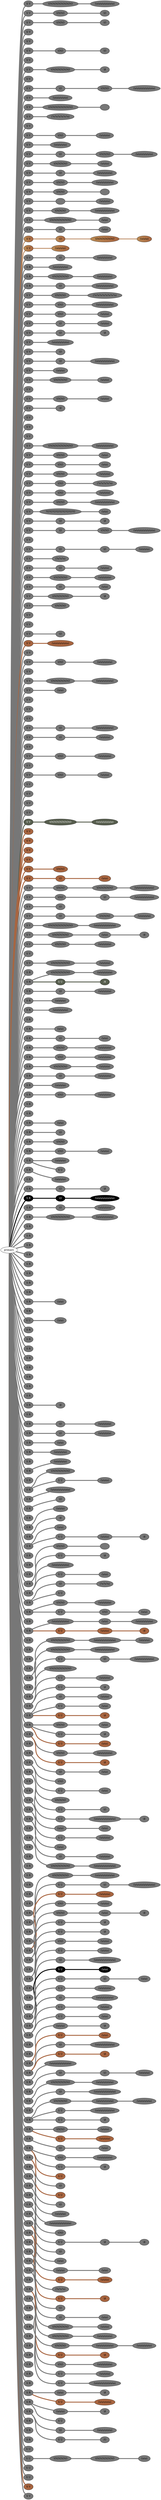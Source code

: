 graph {
 graph [rankdir=LR]
"A1" [qtype="pendant_node", pendant_colors="#777777", pendant_ply="S", pendant_attach="V", pendant_length="54.0", label="S V", style=filled, fillcolor="#777777", fontcolor="#000000"]
"primary" -- "A1" [qtype="pendant_link",penwidth=5,color="#777777"]
"A1:0" [qtype="knot_node", knot_value="9", knot_type="S", knot_position="11.5", knot_spin="Z", label="\\O\\O\\O\\O\\O\\O\\O\\O\\O", style=filled, fillcolor="#777777" , fontcolor="#000000"]
"A1" -- "A1:0" [qtype="knot_link",penwidth=5,color="#777777"]
"A1:1" [qtype="knot_node", knot_value="8", knot_type="L", knot_position="24.0", knot_spin="Z", label="(\\o\\o\\o\\o\\o\\o\\o\\o)", style=filled, fillcolor="#777777" , fontcolor="#000000"]
"A1:0" -- "A1:1" [qtype="knot_link",penwidth=5,color="#777777"]
"A2" [qtype="pendant_node", pendant_colors="#777777", pendant_ply="S", pendant_attach="V", pendant_length="78.0", label="S V", style=filled, fillcolor="#777777", fontcolor="#000000"]
"primary" -- "A2" [qtype="pendant_link",penwidth=5,color="#777777"]
"A2:0" [qtype="knot_node", knot_value="3", knot_type="S", knot_position="12.0", knot_spin="Z", label="\\O\\O\\O", style=filled, fillcolor="#777777" , fontcolor="#000000"]
"A2" -- "A2:0" [qtype="knot_link",penwidth=5,color="#777777"]
"A2:1" [qtype="knot_node", knot_value="1", knot_type="S", knot_position="23.5", knot_spin="Z", label="\\O", style=filled, fillcolor="#777777" , fontcolor="#000000"]
"A2:0" -- "A2:1" [qtype="knot_link",penwidth=5,color="#777777"]
"A3" [qtype="pendant_node", pendant_colors="#777777", pendant_ply="S", pendant_attach="V", pendant_length="78.0", label="S V", style=filled, fillcolor="#777777", fontcolor="#000000"]
"primary" -- "A3" [qtype="pendant_link",penwidth=5,color="#777777"]
"A3:0" [qtype="knot_node", knot_value="3", knot_type="S", knot_position="12.0", knot_spin="Z", label="\\O\\O\\O", style=filled, fillcolor="#777777" , fontcolor="#000000"]
"A3" -- "A3:0" [qtype="knot_link",penwidth=5,color="#777777"]
"A3:1" [qtype="knot_node", knot_value="1", knot_type="S", knot_position="24.0", knot_spin="Z", label="\\O", style=filled, fillcolor="#777777" , fontcolor="#000000"]
"A3:0" -- "A3:1" [qtype="knot_link",penwidth=5,color="#777777"]
"A4" [qtype="pendant_node", pendant_colors="#777777", pendant_ply="S", pendant_attach="V", pendant_length="1.0", label="S V", style=filled, fillcolor="#777777", fontcolor="#000000"]
"primary" -- "A4" [qtype="pendant_link",penwidth=5,color="#777777"]
"A5" [qtype="pendant_node", pendant_colors="#777777", pendant_ply="S", pendant_attach="V", pendant_length="2.0", label="S V", style=filled, fillcolor="#777777", fontcolor="#000000"]
"primary" -- "A5" [qtype="pendant_link",penwidth=5,color="#777777"]
"A6" [qtype="pendant_node", pendant_colors="#777777", pendant_ply="S", pendant_attach="V", pendant_length="43.0", label="S V", style=filled, fillcolor="#777777", fontcolor="#000000"]
"primary" -- "A6" [qtype="pendant_link",penwidth=5,color="#777777"]
"A6:0" [qtype="knot_node", knot_value="2", knot_type="S", knot_position="12.0", knot_spin="Z", label="\\O\\O", style=filled, fillcolor="#777777" , fontcolor="#000000"]
"A6" -- "A6:0" [qtype="knot_link",penwidth=5,color="#777777"]
"A6:1" [qtype="knot_node", knot_value="1", knot_type="S", knot_position="23.5", knot_spin="Z", label="\\O", style=filled, fillcolor="#777777" , fontcolor="#000000"]
"A6:0" -- "A6:1" [qtype="knot_link",penwidth=5,color="#777777"]
"A7" [qtype="pendant_node", pendant_colors="#777777", pendant_ply="S", pendant_attach="V", pendant_length="4.5", label="S V", style=filled, fillcolor="#777777", fontcolor="#000000"]
"primary" -- "A7" [qtype="pendant_link",penwidth=5,color="#777777"]
"A8" [qtype="pendant_node", pendant_colors="#777777", pendant_ply="S", pendant_attach="V", pendant_length="64.0", label="S V", style=filled, fillcolor="#777777", fontcolor="#000000"]
"primary" -- "A8" [qtype="pendant_link",penwidth=5,color="#777777"]
"A8:0" [qtype="knot_node", knot_value="7", knot_type="S", knot_position="12.0", knot_spin="Z", label="\\O\\O\\O\\O\\O\\O\\O", style=filled, fillcolor="#777777" , fontcolor="#000000"]
"A8" -- "A8:0" [qtype="knot_link",penwidth=5,color="#777777"]
"A8:1" [qtype="knot_node", knot_value="1", knot_type="E", knot_position="24.5", knot_spin="Z", label="\\8", style=filled, fillcolor="#777777" , fontcolor="#000000"]
"A8:0" -- "A8:1" [qtype="knot_link",penwidth=5,color="#777777"]
"A9" [qtype="pendant_node", pendant_colors="#777777", pendant_ply="S", pendant_attach="V", pendant_length="2.0", label="S V", style=filled, fillcolor="#777777", fontcolor="#000000"]
"primary" -- "A9" [qtype="pendant_link",penwidth=5,color="#777777"]
"A10" [qtype="pendant_node", pendant_colors="#777777", pendant_ply="S", pendant_attach="V", pendant_length="64.0", label="S V", style=filled, fillcolor="#777777", fontcolor="#000000"]
"primary" -- "A10" [qtype="pendant_link",penwidth=5,color="#777777"]
"A10:0" [qtype="knot_node", knot_value="1", knot_type="S", knot_position="4.5", knot_spin="Z", label="\\O", style=filled, fillcolor="#777777" , fontcolor="#000000"]
"A10" -- "A10:0" [qtype="knot_link",penwidth=5,color="#777777"]
"A10:1" [qtype="knot_node", knot_value="3", knot_type="S", knot_position="11.0", knot_spin="Z", label="\\O\\O\\O", style=filled, fillcolor="#777777" , fontcolor="#000000"]
"A10:0" -- "A10:1" [qtype="knot_link",penwidth=5,color="#777777"]
"A10:2" [qtype="knot_node", knot_value="9", knot_type="L", knot_position="23.5", knot_spin="Z", label="(\\o\\o\\o\\o\\o\\o\\o\\o\\o)", style=filled, fillcolor="#777777" , fontcolor="#000000"]
"A10:1" -- "A10:2" [qtype="knot_link",penwidth=5,color="#777777"]
"A11" [qtype="pendant_node", pendant_colors="#777777", pendant_ply="S", pendant_attach="V", pendant_length="38.5", label="S V", style=filled, fillcolor="#777777", fontcolor="#000000"]
"primary" -- "A11" [qtype="pendant_link",penwidth=5,color="#777777"]
"A11:0" [qtype="knot_node", knot_value="6", knot_type="L", knot_position="24.0", knot_spin="Z", label="(\\o\\o\\o\\o\\o\\o)", style=filled, fillcolor="#777777" , fontcolor="#000000"]
"A11" -- "A11:0" [qtype="knot_link",penwidth=5,color="#777777"]
"A12" [qtype="pendant_node", pendant_colors="#777777", pendant_ply="S", pendant_attach="V", pendant_length="72.0", label="S V", style=filled, fillcolor="#777777", fontcolor="#000000"]
"primary" -- "A12" [qtype="pendant_link",penwidth=5,color="#777777"]
"A12:0" [qtype="knot_node", knot_value="9", knot_type="S", knot_position="12.0", knot_spin="Z", label="\\O\\O\\O\\O\\O\\O\\O\\O\\O", style=filled, fillcolor="#777777" , fontcolor="#000000"]
"A12" -- "A12:0" [qtype="knot_link",penwidth=5,color="#777777"]
"A12:1" [qtype="knot_node", knot_value="1", knot_type="", knot_position="25.0", knot_spin="Z", label="", style=filled, fillcolor="#777777" , fontcolor="#000000"]
"A12:0" -- "A12:1" [qtype="knot_link",penwidth=5,color="#777777"]
"A13" [qtype="pendant_node", pendant_colors="#777777", pendant_ply="S", pendant_attach="V", pendant_length="79.0", label="S V", style=filled, fillcolor="#777777", fontcolor="#000000"]
"primary" -- "A13" [qtype="pendant_link",penwidth=5,color="#777777"]
"A13:0" [qtype="knot_node", knot_value="6", knot_type="L", knot_position="25.0", knot_spin="U", label="(?o?o?o?o?o?o)", style=filled, fillcolor="#777777" , fontcolor="#000000"]
"A13" -- "A13:0" [qtype="knot_link",penwidth=5,color="#777777"]
"A14" [qtype="pendant_node", pendant_colors="#777777", pendant_ply="S", pendant_attach="V", pendant_length="5.0", label="S V", style=filled, fillcolor="#777777", fontcolor="#000000"]
"primary" -- "A14" [qtype="pendant_link",penwidth=5,color="#777777"]
"A15" [qtype="pendant_node", pendant_colors="#777777", pendant_ply="S", pendant_attach="V", pendant_length="77.0", label="S V", style=filled, fillcolor="#777777", fontcolor="#000000"]
"primary" -- "A15" [qtype="pendant_link",penwidth=5,color="#777777"]
"A15:0" [qtype="knot_node", knot_value="2", knot_type="S", knot_position="13.0", knot_spin="Z", label="\\O\\O", style=filled, fillcolor="#777777" , fontcolor="#000000"]
"A15" -- "A15:0" [qtype="knot_link",penwidth=5,color="#777777"]
"A15:1" [qtype="knot_node", knot_value="4", knot_type="L", knot_position="25.5", knot_spin="Z", label="(\\o\\o\\o\\o)", style=filled, fillcolor="#777777" , fontcolor="#000000"]
"A15:0" -- "A15:1" [qtype="knot_link",penwidth=5,color="#777777"]
"A16" [qtype="pendant_node", pendant_colors="#777777", pendant_ply="S", pendant_attach="V", pendant_length="44.0", label="S V", style=filled, fillcolor="#777777", fontcolor="#000000"]
"primary" -- "A16" [qtype="pendant_link",penwidth=5,color="#777777"]
"A16:0" [qtype="knot_node", knot_value="5", knot_type="L", knot_position="24.0", knot_spin="Z", label="(\\o\\o\\o\\o\\o)", style=filled, fillcolor="#777777" , fontcolor="#000000"]
"A16" -- "A16:0" [qtype="knot_link",penwidth=5,color="#777777"]
"A17" [qtype="pendant_node", pendant_colors="#777777", pendant_ply="S", pendant_attach="V", pendant_length="53.0", label="S V", style=filled, fillcolor="#777777", fontcolor="#000000"]
"primary" -- "A17" [qtype="pendant_link",penwidth=5,color="#777777"]
"A17:0" [qtype="knot_node", knot_value="1", knot_type="S", knot_position="5.5", knot_spin="Z", label="\\O", style=filled, fillcolor="#777777" , fontcolor="#000000"]
"A17" -- "A17:0" [qtype="knot_link",penwidth=5,color="#777777"]
"A17:1" [qtype="knot_node", knot_value="4", knot_type="S", knot_position="10.5", knot_spin="Z", label="\\O\\O\\O\\O", style=filled, fillcolor="#777777" , fontcolor="#000000"]
"A17:0" -- "A17:1" [qtype="knot_link",penwidth=5,color="#777777"]
"A17:2" [qtype="knot_node", knot_value="7", knot_type="L", knot_position="23.0", knot_spin="Z", label="(\\o\\o\\o\\o\\o\\o\\o)", style=filled, fillcolor="#777777" , fontcolor="#000000"]
"A17:1" -- "A17:2" [qtype="knot_link",penwidth=5,color="#777777"]
"A18" [qtype="pendant_node", pendant_colors="#777777", pendant_ply="S", pendant_attach="V", pendant_length="53.0", label="S V", style=filled, fillcolor="#777777", fontcolor="#000000"]
"primary" -- "A18" [qtype="pendant_link",penwidth=5,color="#777777"]
"A18:0" [qtype="knot_node", knot_value="5", knot_type="S", knot_position="9.5", knot_spin="Z", label="\\O\\O\\O\\O\\O", style=filled, fillcolor="#777777" , fontcolor="#000000"]
"A18" -- "A18:0" [qtype="knot_link",penwidth=5,color="#777777"]
"A18:1" [qtype="knot_node", knot_value="3", knot_type="L", knot_position="22.5", knot_spin="Z", label="(\\o\\o\\o)", style=filled, fillcolor="#777777" , fontcolor="#000000"]
"A18:0" -- "A18:1" [qtype="knot_link",penwidth=5,color="#777777"]
"A19" [qtype="pendant_node", pendant_colors="#777777", pendant_ply="S", pendant_attach="V", pendant_length="44.0", label="S V", style=filled, fillcolor="#777777", fontcolor="#000000"]
"primary" -- "A19" [qtype="pendant_link",penwidth=5,color="#777777"]
"A19:0" [qtype="knot_node", knot_value="1", knot_type="S", knot_position="10.0", knot_spin="Z", label="\\O", style=filled, fillcolor="#777777" , fontcolor="#000000"]
"A19" -- "A19:0" [qtype="knot_link",penwidth=5,color="#777777"]
"A19:1" [qtype="knot_node", knot_value="6", knot_type="L", knot_position="23.5", knot_spin="Z", label="(\\o\\o\\o\\o\\o\\o)", style=filled, fillcolor="#777777" , fontcolor="#000000"]
"A19:0" -- "A19:1" [qtype="knot_link",penwidth=5,color="#777777"]
"A20" [qtype="pendant_node", pendant_colors="#777777", pendant_ply="S", pendant_attach="V", pendant_length="31.5", label="S V", style=filled, fillcolor="#777777", fontcolor="#000000"]
"primary" -- "A20" [qtype="pendant_link",penwidth=5,color="#777777"]
"A20:0" [qtype="knot_node", knot_value="3", knot_type="S", knot_position="9.5", knot_spin="Z", label="\\O\\O\\O", style=filled, fillcolor="#777777" , fontcolor="#000000"]
"A20" -- "A20:0" [qtype="knot_link",penwidth=5,color="#777777"]
"A20:1" [qtype="knot_node", knot_value="7", knot_type="L", knot_position="21.0", knot_spin="Z", label="(\\o\\o\\o\\o\\o\\o\\o)", style=filled, fillcolor="#777777" , fontcolor="#000000"]
"A20:0" -- "A20:1" [qtype="knot_link",penwidth=5,color="#777777"]
"A21" [qtype="pendant_node", pendant_colors="#777777", pendant_ply="S", pendant_attach="V", pendant_length="30.5", label="S V", style=filled, fillcolor="#777777", fontcolor="#000000"]
"primary" -- "A21" [qtype="pendant_link",penwidth=5,color="#777777"]
"A21:0" [qtype="knot_node", knot_value="3", knot_type="S", knot_position="10.0", knot_spin="Z", label="\\O\\O\\O", style=filled, fillcolor="#777777" , fontcolor="#000000"]
"A21" -- "A21:0" [qtype="knot_link",penwidth=5,color="#777777"]
"A21:1" [qtype="knot_node", knot_value="1", knot_type="", knot_position="21.0", knot_spin="Z", label="", style=filled, fillcolor="#777777" , fontcolor="#000000"]
"A21:0" -- "A21:1" [qtype="knot_link",penwidth=5,color="#777777"]
"A22" [qtype="pendant_node", pendant_colors="#777777", pendant_ply="S", pendant_attach="V", pendant_length="34.0", label="S V", style=filled, fillcolor="#777777", fontcolor="#000000"]
"primary" -- "A22" [qtype="pendant_link",penwidth=5,color="#777777"]
"A22:0" [qtype="knot_node", knot_value="3", knot_type="", knot_position="10.0", knot_spin="Z", label="", style=filled, fillcolor="#777777" , fontcolor="#000000"]
"A22" -- "A22:0" [qtype="knot_link",penwidth=5,color="#777777"]
"A22:1" [qtype="knot_node", knot_value="4", knot_type="L", knot_position="21.5", knot_spin="Z", label="(\\o\\o\\o\\o)", style=filled, fillcolor="#777777" , fontcolor="#000000"]
"A22:0" -- "A22:1" [qtype="knot_link",penwidth=5,color="#777777"]
"A23" [qtype="pendant_node", pendant_colors="#777777", pendant_ply="S", pendant_attach="V", pendant_length="61.0", label="S V", style=filled, fillcolor="#777777", fontcolor="#000000"]
"primary" -- "A23" [qtype="pendant_link",penwidth=5,color="#777777"]
"A23:0" [qtype="knot_node", knot_value="4", knot_type="S", knot_position="11.0", knot_spin="Z", label="\\O\\O\\O\\O", style=filled, fillcolor="#777777" , fontcolor="#000000"]
"A23" -- "A23:0" [qtype="knot_link",penwidth=5,color="#777777"]
"A23:1" [qtype="knot_node", knot_value="8", knot_type="L", knot_position="23.0", knot_spin="Z", label="(\\o\\o\\o\\o\\o\\o\\o\\o)", style=filled, fillcolor="#777777" , fontcolor="#000000"]
"A23:0" -- "A23:1" [qtype="knot_link",penwidth=5,color="#777777"]
"A24" [qtype="pendant_node", pendant_colors="#777777", pendant_ply="S", pendant_attach="V", pendant_length="54.0", label="S V", style=filled, fillcolor="#777777", fontcolor="#000000"]
"primary" -- "A24" [qtype="pendant_link",penwidth=5,color="#777777"]
"A24:0" [qtype="knot_node", knot_value="8", knot_type="S", knot_position="10.5", knot_spin="Z", label="\\O\\O\\O\\O\\O\\O\\O\\O", style=filled, fillcolor="#777777" , fontcolor="#000000"]
"A24" -- "A24:0" [qtype="knot_link",penwidth=5,color="#777777"]
"A24:1" [qtype="knot_node", knot_value="2", knot_type="L", knot_position="22.5", knot_spin="Z", label="(\\o\\o)", style=filled, fillcolor="#777777" , fontcolor="#000000"]
"A24:0" -- "A24:1" [qtype="knot_link",penwidth=5,color="#777777"]
"A25" [qtype="pendant_node", pendant_colors="#777777", pendant_ply="S", pendant_attach="V", pendant_length="66.0", label="S V", style=filled, fillcolor="#777777", fontcolor="#000000"]
"primary" -- "A25" [qtype="pendant_link",penwidth=5,color="#777777"]
"A25:0" [qtype="knot_node", knot_value="1", knot_type="S", knot_position="11.0", knot_spin="Z", label="\\O", style=filled, fillcolor="#777777" , fontcolor="#000000"]
"A25" -- "A25:0" [qtype="knot_link",penwidth=5,color="#777777"]
"A25:1" [qtype="knot_node", knot_value="2", knot_type="L", knot_position="23.0", knot_spin="Z", label="(\\o\\o)", style=filled, fillcolor="#777777" , fontcolor="#000000"]
"A25:0" -- "A25:1" [qtype="knot_link",penwidth=5,color="#777777"]
"A26" [qtype="pendant_node", pendant_colors="#BB8B54:#A86540", pendant_ply="S", pendant_attach="V", pendant_length="74.0", label="S V", style=filled, fillcolor="#BB8B54:#A86540", fontcolor="#000000"]
"primary" -- "A26" [qtype="pendant_link",penwidth=2,color="#BB8B54:#A86540"]
"A26:0" [qtype="knot_node", knot_value="1", knot_type="S", knot_position="5.0", knot_spin="Z", label="\\O", style=filled, fillcolor="#BB8B54:#A86540" , fontcolor="#000000"]
"A26" -- "A26:0" [qtype="knot_link",penwidth=2,color="#BB8B54:#A86540"]
"A26:1" [qtype="knot_node", knot_value="7", knot_type="S", knot_position="11.0", knot_spin="Z", label="\\O\\O\\O\\O\\O\\O\\O", style=filled, fillcolor="#BB8B54:#A86540" , fontcolor="#000000"]
"A26:0" -- "A26:1" [qtype="knot_link",penwidth=2,color="#BB8B54:#A86540"]
"A26:2" [qtype="knot_node", knot_value="3", knot_type="L", knot_position="23.5", knot_spin="Z", label="(\\o\\o\\o)", style=filled, fillcolor="#BB8B54:#A86540" , fontcolor="#000000"]
"A26:1" -- "A26:2" [qtype="knot_link",penwidth=2,color="#BB8B54:#A86540"]
"A27" [qtype="pendant_node", pendant_colors="#BB8B54:#A86540", pendant_ply="S", pendant_attach="V", pendant_length="77.0", label="S V", style=filled, fillcolor="#BB8B54:#A86540", fontcolor="#000000"]
"primary" -- "A27" [qtype="pendant_link",penwidth=2,color="#BB8B54:#A86540"]
"A27:0" [qtype="knot_node", knot_value="4", knot_type="L", knot_position="24.0", knot_spin="Z", label="(\\o\\o\\o\\o)", style=filled, fillcolor="#BB8B54:#A86540" , fontcolor="#000000"]
"A27" -- "A27:0" [qtype="knot_link",penwidth=2,color="#BB8B54:#A86540"]
"A28" [qtype="pendant_node", pendant_colors="#777777", pendant_ply="S", pendant_attach="V", pendant_length="53.0", label="S V", style=filled, fillcolor="#777777", fontcolor="#000000"]
"primary" -- "A28" [qtype="pendant_link",penwidth=5,color="#777777"]
"A28:0" [qtype="knot_node", knot_value="1", knot_type="S", knot_position="5.5", knot_spin="Z", label="\\O", style=filled, fillcolor="#777777" , fontcolor="#000000"]
"A28" -- "A28:0" [qtype="knot_link",penwidth=5,color="#777777"]
"A28:1" [qtype="knot_node", knot_value="6", knot_type="L", knot_position="24.0", knot_spin="Z", label="(\\o\\o\\o\\o\\o\\o)", style=filled, fillcolor="#777777" , fontcolor="#000000"]
"A28:0" -- "A28:1" [qtype="knot_link",penwidth=5,color="#777777"]
"A29" [qtype="pendant_node", pendant_colors="#777777", pendant_ply="S", pendant_attach="R", pendant_length="46.0", label="S R", style=filled, fillcolor="#777777", fontcolor="#000000"]
"primary" -- "A29" [qtype="pendant_link",penwidth=5,color="#777777"]
"A29:0" [qtype="knot_node", knot_value="6", knot_type="L", knot_position="23.0", knot_spin="Z", label="(\\o\\o\\o\\o\\o\\o)", style=filled, fillcolor="#777777" , fontcolor="#000000"]
"A29" -- "A29:0" [qtype="knot_link",penwidth=5,color="#777777"]
"A30" [qtype="pendant_node", pendant_colors="#777777", pendant_ply="S", pendant_attach="R", pendant_length="51.0", label="S R", style=filled, fillcolor="#777777", fontcolor="#000000"]
"primary" -- "A30" [qtype="pendant_link",penwidth=5,color="#777777"]
"A30:0" [qtype="knot_node", knot_value="6", knot_type="S", knot_position="12.0", knot_spin="Z", label="\\O\\O\\O\\O\\O\\O", style=filled, fillcolor="#777777" , fontcolor="#000000"]
"A30" -- "A30:0" [qtype="knot_link",penwidth=5,color="#777777"]
"A30:1" [qtype="knot_node", knot_value="6", knot_type="L", knot_position="23.5", knot_spin="Z", label="(\\o\\o\\o\\o\\o\\o)", style=filled, fillcolor="#777777" , fontcolor="#000000"]
"A30:0" -- "A30:1" [qtype="knot_link",penwidth=5,color="#777777"]
"A31" [qtype="pendant_node", pendant_colors="#777777", pendant_ply="S", pendant_attach="R", pendant_length="49.0", label="S R", style=filled, fillcolor="#777777", fontcolor="#000000"]
"primary" -- "A31" [qtype="pendant_link",penwidth=5,color="#777777"]
"A31:0" [qtype="knot_node", knot_value="1", knot_type="S", knot_position="12.0", knot_spin="Z", label="\\O", style=filled, fillcolor="#777777" , fontcolor="#000000"]
"A31" -- "A31:0" [qtype="knot_link",penwidth=5,color="#777777"]
"A31:1" [qtype="knot_node", knot_value="7", knot_type="L", knot_position="23.0", knot_spin="Z", label="(\\o\\o\\o\\o\\o\\o\\o)", style=filled, fillcolor="#777777" , fontcolor="#000000"]
"A31:0" -- "A31:1" [qtype="knot_link",penwidth=5,color="#777777"]
"A32" [qtype="pendant_node", pendant_colors="#777777", pendant_ply="S", pendant_attach="V", pendant_length="47.0", label="S V", style=filled, fillcolor="#777777", fontcolor="#000000"]
"primary" -- "A32" [qtype="pendant_link",penwidth=5,color="#777777"]
"A32:0" [qtype="knot_node", knot_value="4", knot_type="S", knot_position="12.0", knot_spin="Z", label="\\O\\O\\O\\O", style=filled, fillcolor="#777777" , fontcolor="#000000"]
"A32" -- "A32:0" [qtype="knot_link",penwidth=5,color="#777777"]
"A32:1" [qtype="knot_node", knot_value="8", knot_type="L", knot_position="23.0", knot_spin="U", label="(?o?o?o?o?o?o?o?o)", style=filled, fillcolor="#777777" , fontcolor="#000000"]
"A32:0" -- "A32:1" [qtype="knot_link",penwidth=5,color="#777777"]
"A33" [qtype="pendant_node", pendant_colors="#777777", pendant_ply="S", pendant_attach="V", pendant_length="39.0", label="S V", style=filled, fillcolor="#777777", fontcolor="#000000"]
"primary" -- "A33" [qtype="pendant_link",penwidth=5,color="#777777"]
"A33:0" [qtype="knot_node", knot_value="2", knot_type="S", knot_position="11.0", knot_spin="Z", label="\\O\\O", style=filled, fillcolor="#777777" , fontcolor="#000000"]
"A33" -- "A33:0" [qtype="knot_link",penwidth=5,color="#777777"]
"A33:1" [qtype="knot_node", knot_value="7", knot_type="L", knot_position="23.0", knot_spin="Z", label="(\\o\\o\\o\\o\\o\\o\\o)", style=filled, fillcolor="#777777" , fontcolor="#000000"]
"A33:0" -- "A33:1" [qtype="knot_link",penwidth=5,color="#777777"]
"A34" [qtype="pendant_node", pendant_colors="#777777", pendant_ply="S", pendant_attach="V", pendant_length="43.0", label="S V", style=filled, fillcolor="#777777", fontcolor="#000000"]
"primary" -- "A34" [qtype="pendant_link",penwidth=5,color="#777777"]
"A34:0" [qtype="knot_node", knot_value="2", knot_type="S", knot_position="11.5", knot_spin="Z", label="\\O\\O", style=filled, fillcolor="#777777" , fontcolor="#000000"]
"A34" -- "A34:0" [qtype="knot_link",penwidth=5,color="#777777"]
"A34:1" [qtype="knot_node", knot_value="3", knot_type="L", knot_position="23.0", knot_spin="Z", label="(\\o\\o\\o)", style=filled, fillcolor="#777777" , fontcolor="#000000"]
"A34:0" -- "A34:1" [qtype="knot_link",penwidth=5,color="#777777"]
"A35" [qtype="pendant_node", pendant_colors="#777777", pendant_ply="S", pendant_attach="V", pendant_length="40.0", label="S V", style=filled, fillcolor="#777777", fontcolor="#000000"]
"primary" -- "A35" [qtype="pendant_link",penwidth=5,color="#777777"]
"A35:0" [qtype="knot_node", knot_value="1", knot_type="S", knot_position="11.5", knot_spin="Z", label="\\O", style=filled, fillcolor="#777777" , fontcolor="#000000"]
"A35" -- "A35:0" [qtype="knot_link",penwidth=5,color="#777777"]
"A35:1" [qtype="knot_node", knot_value="3", knot_type="L", knot_position="23.0", knot_spin="Z", label="(\\o\\o\\o)", style=filled, fillcolor="#777777" , fontcolor="#000000"]
"A35:0" -- "A35:1" [qtype="knot_link",penwidth=5,color="#777777"]
"A36" [qtype="pendant_node", pendant_colors="#777777", pendant_ply="S", pendant_attach="V", pendant_length="39.0", label="S V", style=filled, fillcolor="#777777", fontcolor="#000000"]
"primary" -- "A36" [qtype="pendant_link",penwidth=5,color="#777777"]
"A36:0" [qtype="knot_node", knot_value="1", knot_type="S", knot_position="11.5", knot_spin="Z", label="\\O", style=filled, fillcolor="#777777" , fontcolor="#000000"]
"A36" -- "A36:0" [qtype="knot_link",penwidth=5,color="#777777"]
"A36:1" [qtype="knot_node", knot_value="1", knot_type="E", knot_position="23.0", knot_spin="Z", label="\\8", style=filled, fillcolor="#777777" , fontcolor="#000000"]
"A36:0" -- "A36:1" [qtype="knot_link",penwidth=5,color="#777777"]
"A37" [qtype="pendant_node", pendant_colors="#777777", pendant_ply="S", pendant_attach="V", pendant_length="32.0", label="S V", style=filled, fillcolor="#777777", fontcolor="#000000"]
"primary" -- "A37" [qtype="pendant_link",penwidth=5,color="#777777"]
"A37:0" [qtype="knot_node", knot_value="7", knot_type="L", knot_position="23.0", knot_spin="Z", label="(\\o\\o\\o\\o\\o\\o\\o)", style=filled, fillcolor="#777777" , fontcolor="#000000"]
"A37" -- "A37:0" [qtype="knot_link",penwidth=5,color="#777777"]
"A38" [qtype="pendant_node", pendant_colors="#777777", pendant_ply="S", pendant_attach="V", pendant_length="43.0", label="S V", style=filled, fillcolor="#777777", fontcolor="#000000"]
"primary" -- "A38" [qtype="pendant_link",penwidth=5,color="#777777"]
"A38:0" [qtype="knot_node", knot_value="1", knot_type="S", knot_position="12.0", knot_spin="Z", label="\\O", style=filled, fillcolor="#777777" , fontcolor="#000000"]
"A38" -- "A38:0" [qtype="knot_link",penwidth=5,color="#777777"]
"A39" [qtype="pendant_node", pendant_colors="#777777", pendant_ply="S", pendant_attach="V", pendant_length="37.0", label="S V", style=filled, fillcolor="#777777", fontcolor="#000000"]
"primary" -- "A39" [qtype="pendant_link",penwidth=5,color="#777777"]
"A39:0" [qtype="knot_node", knot_value="1", knot_type="S", knot_position="12.0", knot_spin="Z", label="\\O", style=filled, fillcolor="#777777" , fontcolor="#000000"]
"A39" -- "A39:0" [qtype="knot_link",penwidth=5,color="#777777"]
"A39:1" [qtype="knot_node", knot_value="8", knot_type="L", knot_position="23.5", knot_spin="Z", label="(\\o\\o\\o\\o\\o\\o\\o\\o)", style=filled, fillcolor="#777777" , fontcolor="#000000"]
"A39:0" -- "A39:1" [qtype="knot_link",penwidth=5,color="#777777"]
"A40" [qtype="pendant_node", pendant_colors="#777777", pendant_ply="S", pendant_attach="V", pendant_length="31.0", label="S V", style=filled, fillcolor="#777777", fontcolor="#000000"]
"primary" -- "A40" [qtype="pendant_link",penwidth=5,color="#777777"]
"A40:0" [qtype="knot_node", knot_value="3", knot_type="L", knot_position="21.0", knot_spin="Z", label="(\\o\\o\\o)", style=filled, fillcolor="#777777" , fontcolor="#000000"]
"A40" -- "A40:0" [qtype="knot_link",penwidth=5,color="#777777"]
"A41" [qtype="pendant_node", pendant_colors="#777777", pendant_ply="S", pendant_attach="V", pendant_length="58.0", label="S V", style=filled, fillcolor="#777777", fontcolor="#000000"]
"primary" -- "A41" [qtype="pendant_link",penwidth=5,color="#777777"]
"A41:0" [qtype="knot_node", knot_value="5", knot_type="S", knot_position="12.0", knot_spin="Z", label="\\O\\O\\O\\O\\O", style=filled, fillcolor="#777777" , fontcolor="#000000"]
"A41" -- "A41:0" [qtype="knot_link",penwidth=5,color="#777777"]
"A41:1" [qtype="knot_node", knot_value="3", knot_type="L", knot_position="23.5", knot_spin="Z", label="(\\o\\o\\o)", style=filled, fillcolor="#777777" , fontcolor="#000000"]
"A41:0" -- "A41:1" [qtype="knot_link",penwidth=5,color="#777777"]
"A42" [qtype="pendant_node", pendant_colors="#777777", pendant_ply="S", pendant_attach="V", pendant_length="39.0", label="S V", style=filled, fillcolor="#777777", fontcolor="#000000"]
"primary" -- "A42" [qtype="pendant_link",penwidth=5,color="#777777"]
"A43" [qtype="pendant_node", pendant_colors="#777777", pendant_ply="S", pendant_attach="V", pendant_length="60.0", label="S V", style=filled, fillcolor="#777777", fontcolor="#000000"]
"primary" -- "A43" [qtype="pendant_link",penwidth=5,color="#777777"]
"A43:0" [qtype="knot_node", knot_value="3", knot_type="S", knot_position="12.0", knot_spin="Z", label="\\O\\O\\O", style=filled, fillcolor="#777777" , fontcolor="#000000"]
"A43" -- "A43:0" [qtype="knot_link",penwidth=5,color="#777777"]
"A43:1" [qtype="knot_node", knot_value="3", knot_type="L", knot_position="23.0", knot_spin="Z", label="(\\o\\o\\o)", style=filled, fillcolor="#777777" , fontcolor="#000000"]
"A43:0" -- "A43:1" [qtype="knot_link",penwidth=5,color="#777777"]
"A44" [qtype="pendant_node", pendant_colors="#777777", pendant_ply="S", pendant_attach="V", pendant_length="63.0", label="S V", style=filled, fillcolor="#777777", fontcolor="#000000"]
"primary" -- "A44" [qtype="pendant_link",penwidth=5,color="#777777"]
"A44:0" [qtype="knot_node", knot_value="1", knot_type="E", knot_position="23.5", knot_spin="Z", label="\\8", style=filled, fillcolor="#777777" , fontcolor="#000000"]
"A44" -- "A44:0" [qtype="knot_link",penwidth=5,color="#777777"]
"A45" [qtype="pendant_node", pendant_colors="#777777", pendant_ply="S", pendant_attach="V", pendant_length="3.0", label="S V", style=filled, fillcolor="#777777", fontcolor="#000000"]
"primary" -- "A45" [qtype="pendant_link",penwidth=5,color="#777777"]
"A46" [qtype="pendant_node", pendant_colors="#777777", pendant_ply="S", pendant_attach="V", pendant_length="2.0", label="S V", style=filled, fillcolor="#777777", fontcolor="#000000"]
"primary" -- "A46" [qtype="pendant_link",penwidth=5,color="#777777"]
"A47" [qtype="pendant_node", pendant_colors="#777777", pendant_ply="S", pendant_attach="V", pendant_length="0.5", label="S V", style=filled, fillcolor="#777777", fontcolor="#000000"]
"primary" -- "A47" [qtype="pendant_link",penwidth=5,color="#777777"]
"A48" [qtype="pendant_node", pendant_colors="#777777", pendant_ply="S", pendant_attach="V", pendant_length="54.0", label="S V", style=filled, fillcolor="#777777", fontcolor="#000000"]
"primary" -- "A48" [qtype="pendant_link",penwidth=5,color="#777777"]
"A48:0" [qtype="knot_node", knot_value="9", knot_type="S", knot_position="11.0", knot_spin="Z", label="\\O\\O\\O\\O\\O\\O\\O\\O\\O", style=filled, fillcolor="#777777" , fontcolor="#000000"]
"A48" -- "A48:0" [qtype="knot_link",penwidth=5,color="#777777"]
"A48:1" [qtype="knot_node", knot_value="7", knot_type="L", knot_position="22.5", knot_spin="Z", label="(\\o\\o\\o\\o\\o\\o\\o)", style=filled, fillcolor="#777777" , fontcolor="#000000"]
"A48:0" -- "A48:1" [qtype="knot_link",penwidth=5,color="#777777"]
"A49" [qtype="pendant_node", pendant_colors="#777777", pendant_ply="S", pendant_attach="V", pendant_length="51.0", label="S V", style=filled, fillcolor="#777777", fontcolor="#000000"]
"primary" -- "A49" [qtype="pendant_link",penwidth=5,color="#777777"]
"A49:0" [qtype="knot_node", knot_value="3", knot_type="S", knot_position="11.5", knot_spin="Z", label="\\O\\O\\O", style=filled, fillcolor="#777777" , fontcolor="#000000"]
"A49" -- "A49:0" [qtype="knot_link",penwidth=5,color="#777777"]
"A49:1" [qtype="knot_node", knot_value="2", knot_type="L", knot_position="23.5", knot_spin="Z", label="(\\o\\o)", style=filled, fillcolor="#777777" , fontcolor="#000000"]
"A49:0" -- "A49:1" [qtype="knot_link",penwidth=5,color="#777777"]
"A50" [qtype="pendant_node", pendant_colors="#777777", pendant_ply="S", pendant_attach="V", pendant_length="75.0", label="S V", style=filled, fillcolor="#777777", fontcolor="#000000"]
"primary" -- "A50" [qtype="pendant_link",penwidth=5,color="#777777"]
"A50:0" [qtype="knot_node", knot_value="2", knot_type="S", knot_position="11.0", knot_spin="Z", label="\\O\\O", style=filled, fillcolor="#777777" , fontcolor="#000000"]
"A50" -- "A50:0" [qtype="knot_link",penwidth=5,color="#777777"]
"A50:1" [qtype="knot_node", knot_value="2", knot_type="L", knot_position="23.0", knot_spin="Z", label="(\\o\\o)", style=filled, fillcolor="#777777" , fontcolor="#000000"]
"A50:0" -- "A50:1" [qtype="knot_link",penwidth=5,color="#777777"]
"A51" [qtype="pendant_node", pendant_colors="#777777", pendant_ply="S", pendant_attach="V", pendant_length="70.0", label="S V", style=filled, fillcolor="#777777", fontcolor="#000000"]
"primary" -- "A51" [qtype="pendant_link",penwidth=5,color="#777777"]
"A51:0" [qtype="knot_node", knot_value="3", knot_type="S", knot_position="11.0", knot_spin="Z", label="\\O\\O\\O", style=filled, fillcolor="#777777" , fontcolor="#000000"]
"A51" -- "A51:0" [qtype="knot_link",penwidth=5,color="#777777"]
"A51:1" [qtype="knot_node", knot_value="4", knot_type="L", knot_position="22.5", knot_spin="Z", label="(\\o\\o\\o\\o)", style=filled, fillcolor="#777777" , fontcolor="#000000"]
"A51:0" -- "A51:1" [qtype="knot_link",penwidth=5,color="#777777"]
"A52" [qtype="pendant_node", pendant_colors="#777777", pendant_ply="S", pendant_attach="V", pendant_length="64.0", label="S V", style=filled, fillcolor="#777777", fontcolor="#000000"]
"primary" -- "A52" [qtype="pendant_link",penwidth=5,color="#777777"]
"A52:0" [qtype="knot_node", knot_value="2", knot_type="S", knot_position="11.0", knot_spin="Z", label="\\O\\O", style=filled, fillcolor="#777777" , fontcolor="#000000"]
"A52" -- "A52:0" [qtype="knot_link",penwidth=5,color="#777777"]
"A52:1" [qtype="knot_node", knot_value="5", knot_type="L", knot_position="22.5", knot_spin="U", label="(?o?o?o?o?o)", style=filled, fillcolor="#777777" , fontcolor="#000000"]
"A52:0" -- "A52:1" [qtype="knot_link",penwidth=5,color="#777777"]
"A53" [qtype="pendant_node", pendant_colors="#777777", pendant_ply="S", pendant_attach="V", pendant_length="70.0", label="S V", style=filled, fillcolor="#777777", fontcolor="#000000"]
"primary" -- "A53" [qtype="pendant_link",penwidth=5,color="#777777"]
"A53:0" [qtype="knot_node", knot_value="2", knot_type="S", knot_position="11.5", knot_spin="Z", label="\\O\\O", style=filled, fillcolor="#777777" , fontcolor="#000000"]
"A53" -- "A53:0" [qtype="knot_link",penwidth=5,color="#777777"]
"A53:1" [qtype="knot_node", knot_value="4", knot_type="L", knot_position="23.5", knot_spin="Z", label="(\\o\\o\\o\\o)", style=filled, fillcolor="#777777" , fontcolor="#000000"]
"A53:0" -- "A53:1" [qtype="knot_link",penwidth=5,color="#777777"]
"A54" [qtype="pendant_node", pendant_colors="#777777", pendant_ply="S", pendant_attach="V", pendant_length="58.0", label="S V", style=filled, fillcolor="#777777", fontcolor="#000000"]
"primary" -- "A54" [qtype="pendant_link",penwidth=5,color="#777777"]
"A54:0" [qtype="knot_node", knot_value="3", knot_type="S", knot_position="11.5", knot_spin="Z", label="\\O\\O\\O", style=filled, fillcolor="#777777" , fontcolor="#000000"]
"A54" -- "A54:0" [qtype="knot_link",penwidth=5,color="#777777"]
"A54:1" [qtype="knot_node", knot_value="8", knot_type="L", knot_position="23.0", knot_spin="Z", label="(\\o\\o\\o\\o\\o\\o\\o\\o)", style=filled, fillcolor="#777777" , fontcolor="#000000"]
"A54:0" -- "A54:1" [qtype="knot_link",penwidth=5,color="#777777"]
"A55" [qtype="pendant_node", pendant_colors="#777777", pendant_ply="S", pendant_attach="V", pendant_length="63.0", label="S V", style=filled, fillcolor="#777777", fontcolor="#000000"]
"primary" -- "A55" [qtype="pendant_link",penwidth=5,color="#777777"]
"A55:0" [qtype="knot_node", knot_value="9", knot_type="S", knot_position="13.0", knot_spin="U", label="?O?O?O?O?O?O?O?O?O", style=filled, fillcolor="#777777" , fontcolor="#000000"]
"A55" -- "A55:0" [qtype="knot_link",penwidth=5,color="#777777"]
"A55:1" [qtype="knot_node", knot_value="2", knot_type="L", knot_position="24.0", knot_spin="Z", label="(\\o\\o)", style=filled, fillcolor="#777777" , fontcolor="#000000"]
"A55:0" -- "A55:1" [qtype="knot_link",penwidth=5,color="#777777"]
"A56" [qtype="pendant_node", pendant_colors="#777777", pendant_ply="S", pendant_attach="V", pendant_length="37.0", label="S V", style=filled, fillcolor="#777777", fontcolor="#000000"]
"primary" -- "A56" [qtype="pendant_link",penwidth=5,color="#777777"]
"A56:0" [qtype="knot_node", knot_value="1", knot_type="S", knot_position="12.5", knot_spin="Z", label="\\O", style=filled, fillcolor="#777777" , fontcolor="#000000"]
"A56" -- "A56:0" [qtype="knot_link",penwidth=5,color="#777777"]
"A56:1" [qtype="knot_node", knot_value="1", knot_type="E", knot_position="22.0", knot_spin="Z", label="\\8", style=filled, fillcolor="#777777" , fontcolor="#000000"]
"A56:0" -- "A56:1" [qtype="knot_link",penwidth=5,color="#777777"]
"A57" [qtype="pendant_node", pendant_colors="#777777", pendant_ply="S", pendant_attach="V", pendant_length="75.0", label="S V", style=filled, fillcolor="#777777", fontcolor="#000000"]
"primary" -- "A57" [qtype="pendant_link",penwidth=5,color="#777777"]
"A57:0" [qtype="knot_node", knot_value="1", knot_type="S", knot_position="5.0", knot_spin="Z", label="\\O", style=filled, fillcolor="#777777" , fontcolor="#000000"]
"A57" -- "A57:0" [qtype="knot_link",penwidth=5,color="#777777"]
"A57:1" [qtype="knot_node", knot_value="3", knot_type="S", knot_position="13.0", knot_spin="Z", label="\\O\\O\\O", style=filled, fillcolor="#777777" , fontcolor="#000000"]
"A57:0" -- "A57:1" [qtype="knot_link",penwidth=5,color="#777777"]
"A57:2" [qtype="knot_node", knot_value="9", knot_type="L", knot_position="24.5", knot_spin="Z", label="(\\o\\o\\o\\o\\o\\o\\o\\o\\o)", style=filled, fillcolor="#777777" , fontcolor="#000000"]
"A57:1" -- "A57:2" [qtype="knot_link",penwidth=5,color="#777777"]
"A58" [qtype="pendant_node", pendant_colors="#777777", pendant_ply="S", pendant_attach="V", pendant_length="6.0", label="S V", style=filled, fillcolor="#777777", fontcolor="#000000"]
"primary" -- "A58" [qtype="pendant_link",penwidth=5,color="#777777"]
"A59" [qtype="pendant_node", pendant_colors="#777777", pendant_ply="S", pendant_attach="V", pendant_length="55.0", label="S V", style=filled, fillcolor="#777777", fontcolor="#000000"]
"primary" -- "A59" [qtype="pendant_link",penwidth=5,color="#777777"]
"A59:0" [qtype="knot_node", knot_value="1", knot_type="S", knot_position="5.5", knot_spin="Z", label="\\O", style=filled, fillcolor="#777777" , fontcolor="#000000"]
"A59" -- "A59:0" [qtype="knot_link",penwidth=5,color="#777777"]
"A59:1" [qtype="knot_node", knot_value="1", knot_type="S", knot_position="13.0", knot_spin="Z", label="\\O", style=filled, fillcolor="#777777" , fontcolor="#000000"]
"A59:0" -- "A59:1" [qtype="knot_link",penwidth=5,color="#777777"]
"A59:2" [qtype="knot_node", knot_value="4", knot_type="L", knot_position="25.0", knot_spin="Z", label="(\\o\\o\\o\\o)", style=filled, fillcolor="#777777" , fontcolor="#000000"]
"A59:1" -- "A59:2" [qtype="knot_link",penwidth=5,color="#777777"]
"A60" [qtype="pendant_node", pendant_colors="#777777", pendant_ply="S", pendant_attach="V", pendant_length="41.0", label="S V", style=filled, fillcolor="#777777", fontcolor="#000000"]
"primary" -- "A60" [qtype="pendant_link",penwidth=5,color="#777777"]
"A60:0" [qtype="knot_node", knot_value="3", knot_type="L", knot_position="25.5", knot_spin="U", label="(?o?o?o)", style=filled, fillcolor="#777777" , fontcolor="#000000"]
"A60" -- "A60:0" [qtype="knot_link",penwidth=5,color="#777777"]
"A61" [qtype="pendant_node", pendant_colors="#777777", pendant_ply="S", pendant_attach="V", pendant_length="46.0", label="S V", style=filled, fillcolor="#777777", fontcolor="#000000"]
"primary" -- "A61" [qtype="pendant_link",penwidth=5,color="#777777"]
"A61:0" [qtype="knot_node", knot_value="1", knot_type="S", knot_position="12.5", knot_spin="Z", label="\\O", style=filled, fillcolor="#777777" , fontcolor="#000000"]
"A61" -- "A61:0" [qtype="knot_link",penwidth=5,color="#777777"]
"A61:1" [qtype="knot_node", knot_value="3", knot_type="L", knot_position="25.5", knot_spin="Z", label="(\\o\\o\\o)", style=filled, fillcolor="#777777" , fontcolor="#000000"]
"A61:0" -- "A61:1" [qtype="knot_link",penwidth=5,color="#777777"]
"A62" [qtype="pendant_node", pendant_colors="#777777", pendant_ply="S", pendant_attach="V", pendant_length="57.0", label="S V", style=filled, fillcolor="#777777", fontcolor="#000000"]
"primary" -- "A62" [qtype="pendant_link",penwidth=5,color="#777777"]
"A62:0" [qtype="knot_node", knot_value="5", knot_type="S", knot_position="13.0", knot_spin="Z", label="\\O\\O\\O\\O\\O", style=filled, fillcolor="#777777" , fontcolor="#000000"]
"A62" -- "A62:0" [qtype="knot_link",penwidth=5,color="#777777"]
"A62:1" [qtype="knot_node", knot_value="5", knot_type="L", knot_position="26.5", knot_spin="Z", label="(\\o\\o\\o\\o\\o)", style=filled, fillcolor="#777777" , fontcolor="#000000"]
"A62:0" -- "A62:1" [qtype="knot_link",penwidth=5,color="#777777"]
"A63" [qtype="pendant_node", pendant_colors="#777777", pendant_ply="S", pendant_attach="V", pendant_length="49.0", label="S V", style=filled, fillcolor="#777777", fontcolor="#000000"]
"primary" -- "A63" [qtype="pendant_link",penwidth=5,color="#777777"]
"A63:0" [qtype="knot_node", knot_value="1", knot_type="S", knot_position="13.5", knot_spin="Z", label="\\O", style=filled, fillcolor="#777777" , fontcolor="#000000"]
"A63" -- "A63:0" [qtype="knot_link",penwidth=5,color="#777777"]
"A63:1" [qtype="knot_node", knot_value="2", knot_type="L", knot_position="26.5", knot_spin="Z", label="(\\o\\o)", style=filled, fillcolor="#777777" , fontcolor="#000000"]
"A63:0" -- "A63:1" [qtype="knot_link",penwidth=5,color="#777777"]
"A64" [qtype="pendant_node", pendant_colors="#777777", pendant_ply="S", pendant_attach="V", pendant_length="46.0", label="S V", style=filled, fillcolor="#777777", fontcolor="#000000"]
"primary" -- "A64" [qtype="pendant_link",penwidth=5,color="#777777"]
"A64:0" [qtype="knot_node", knot_value="6", knot_type="S", knot_position="13.5", knot_spin="Z", label="\\O\\O\\O\\O\\O\\O", style=filled, fillcolor="#777777" , fontcolor="#000000"]
"A64" -- "A64:0" [qtype="knot_link",penwidth=5,color="#777777"]
"A64:1" [qtype="knot_node", knot_value="1", knot_type="E", knot_position="27.0", knot_spin="Z", label="\\8", style=filled, fillcolor="#777777" , fontcolor="#000000"]
"A64:0" -- "A64:1" [qtype="knot_link",penwidth=5,color="#777777"]
"A65" [qtype="pendant_node", pendant_colors="#777777", pendant_ply="S", pendant_attach="V", pendant_length="70.0", label="S V", style=filled, fillcolor="#777777", fontcolor="#000000"]
"primary" -- "A65" [qtype="pendant_link",penwidth=5,color="#777777"]
"A65:0" [qtype="knot_node", knot_value="4", knot_type="S", knot_position="13.5", knot_spin="Z", label="\\O\\O\\O\\O", style=filled, fillcolor="#777777" , fontcolor="#000000"]
"A65" -- "A65:0" [qtype="knot_link",penwidth=5,color="#777777"]
"A66" [qtype="pendant_node", pendant_colors="#777777", pendant_ply="S", pendant_attach="V", pendant_length="2.5", label="S V", style=filled, fillcolor="#777777", fontcolor="#000000"]
"primary" -- "A66" [qtype="pendant_link",penwidth=5,color="#777777"]
"A67" [qtype="pendant_node", pendant_colors="#777777", pendant_ply="S", pendant_attach="V", pendant_length="1.5", label="S V", style=filled, fillcolor="#777777", fontcolor="#000000"]
"primary" -- "A67" [qtype="pendant_link",penwidth=5,color="#777777"]
"A68" [qtype="pendant_node", pendant_colors="#777777", pendant_ply="S", pendant_attach="V", pendant_length="86.0", label="S V", style=filled, fillcolor="#777777", fontcolor="#000000"]
"primary" -- "A68" [qtype="pendant_link",penwidth=5,color="#777777"]
"A68:0" [qtype="knot_node", knot_value="1", knot_type="S", knot_position="13.0", knot_spin="Z", label="\\O", style=filled, fillcolor="#777777" , fontcolor="#000000"]
"A68" -- "A68:0" [qtype="knot_link",penwidth=5,color="#777777"]
"A69" [qtype="pendant_node", pendant_colors="#A86540", pendant_ply="S", pendant_attach="V", pendant_length="44.0", label="S V", style=filled, fillcolor="#A86540", fontcolor="#000000"]
"primary" -- "A69" [qtype="pendant_link",penwidth=5,color="#A86540"]
"A69:0" [qtype="knot_node", knot_value="7", knot_type="L", knot_position="19.0", knot_spin="Z", label="(\\o\\o\\o\\o\\o\\o\\o)", style=filled, fillcolor="#A86540" , fontcolor="#000000"]
"A69" -- "A69:0" [qtype="knot_link",penwidth=5,color="#A86540"]
"A70" [qtype="pendant_node", pendant_colors="#777777", pendant_ply="S", pendant_attach="V", pendant_length="1.5", label="S V", style=filled, fillcolor="#777777", fontcolor="#000000"]
"primary" -- "A70" [qtype="pendant_link",penwidth=5,color="#777777"]
"A71" [qtype="pendant_node", pendant_colors="#777777", pendant_ply="S", pendant_attach="V", pendant_length="69.0", label="S V", style=filled, fillcolor="#777777", fontcolor="#000000"]
"primary" -- "A71" [qtype="pendant_link",penwidth=5,color="#777777"]
"A71:0" [qtype="knot_node", knot_value="2", knot_type="S", knot_position="13.5", knot_spin="Z", label="\\O\\O", style=filled, fillcolor="#777777" , fontcolor="#000000"]
"A71" -- "A71:0" [qtype="knot_link",penwidth=5,color="#777777"]
"A71:1" [qtype="knot_node", knot_value="6", knot_type="L", knot_position="28.5", knot_spin="Z", label="(\\o\\o\\o\\o\\o\\o)", style=filled, fillcolor="#777777" , fontcolor="#000000"]
"A71:0" -- "A71:1" [qtype="knot_link",penwidth=5,color="#777777"]
"A72" [qtype="pendant_node", pendant_colors="#777777", pendant_ply="S", pendant_attach="V", pendant_length="9.5", label="S V", style=filled, fillcolor="#777777", fontcolor="#000000"]
"primary" -- "A72" [qtype="pendant_link",penwidth=5,color="#777777"]
"A73" [qtype="pendant_node", pendant_colors="#777777", pendant_ply="S", pendant_attach="V", pendant_length="27.0", label="S V", style=filled, fillcolor="#777777", fontcolor="#000000"]
"primary" -- "A73" [qtype="pendant_link",penwidth=5,color="#777777"]
"A73:0" [qtype="knot_node", knot_value="7", knot_type="S", knot_position="13.0", knot_spin="Z", label="\\O\\O\\O\\O\\O\\O\\O", style=filled, fillcolor="#777777" , fontcolor="#000000"]
"A73" -- "A73:0" [qtype="knot_link",penwidth=5,color="#777777"]
"A73:1" [qtype="knot_node", knot_value="7", knot_type="L", knot_position="25.0", knot_spin="Z", label="(\\o\\o\\o\\o\\o\\o\\o)", style=filled, fillcolor="#777777" , fontcolor="#000000"]
"A73:0" -- "A73:1" [qtype="knot_link",penwidth=5,color="#777777"]
"A74" [qtype="pendant_node", pendant_colors="#777777", pendant_ply="S", pendant_attach="V", pendant_length="53.0", label="S V", style=filled, fillcolor="#777777", fontcolor="#000000"]
"primary" -- "A74" [qtype="pendant_link",penwidth=5,color="#777777"]
"A74:0" [qtype="knot_node", knot_value="2", knot_type="L", knot_position="25.0", knot_spin="Z", label="(\\o\\o)", style=filled, fillcolor="#777777" , fontcolor="#000000"]
"A74" -- "A74:0" [qtype="knot_link",penwidth=5,color="#777777"]
"A75" [qtype="pendant_node", pendant_colors="#777777", pendant_ply="S", pendant_attach="V", pendant_length="3.0", label="S V", style=filled, fillcolor="#777777", fontcolor="#000000"]
"primary" -- "A75" [qtype="pendant_link",penwidth=5,color="#777777"]
"A76" [qtype="pendant_node", pendant_colors="#777777", pendant_ply="S", pendant_attach="V", pendant_length="5.0", label="S V", style=filled, fillcolor="#777777", fontcolor="#000000"]
"primary" -- "A76" [qtype="pendant_link",penwidth=5,color="#777777"]
"A77" [qtype="pendant_node", pendant_colors="#777777", pendant_ply="S", pendant_attach="V", pendant_length="16.0", label="S V", style=filled, fillcolor="#777777", fontcolor="#000000"]
"primary" -- "A77" [qtype="pendant_link",penwidth=5,color="#777777"]
"A78" [qtype="pendant_node", pendant_colors="#777777", pendant_ply="S", pendant_attach="V", pendant_length="29.5", label="S V", style=filled, fillcolor="#777777", fontcolor="#000000"]
"primary" -- "A78" [qtype="pendant_link",penwidth=5,color="#777777"]
"A78:0" [qtype="knot_node", knot_value="1", knot_type="S", knot_position="12.5", knot_spin="Z", label="\\O", style=filled, fillcolor="#777777" , fontcolor="#000000"]
"A78" -- "A78:0" [qtype="knot_link",penwidth=5,color="#777777"]
"A78:1" [qtype="knot_node", knot_value="7", knot_type="L", knot_position="23.0", knot_spin="Z", label="(\\o\\o\\o\\o\\o\\o\\o)", style=filled, fillcolor="#777777" , fontcolor="#000000"]
"A78:0" -- "A78:1" [qtype="knot_link",penwidth=5,color="#777777"]
"A79" [qtype="pendant_node", pendant_colors="#777777", pendant_ply="S", pendant_attach="V", pendant_length="30.0", label="S V", style=filled, fillcolor="#777777", fontcolor="#000000"]
"primary" -- "A79" [qtype="pendant_link",penwidth=5,color="#777777"]
"A79:0" [qtype="knot_node", knot_value="1", knot_type="S", knot_position="13.0", knot_spin="Z", label="\\O", style=filled, fillcolor="#777777" , fontcolor="#000000"]
"A79" -- "A79:0" [qtype="knot_link",penwidth=5,color="#777777"]
"A79:1" [qtype="knot_node", knot_value="4", knot_type="L", knot_position="24.0", knot_spin="Z", label="(\\o\\o\\o\\o)", style=filled, fillcolor="#777777" , fontcolor="#000000"]
"A79:0" -- "A79:1" [qtype="knot_link",penwidth=5,color="#777777"]
"A80" [qtype="pendant_node", pendant_colors="#777777", pendant_ply="S", pendant_attach="V", pendant_length="1.0", label="S V", style=filled, fillcolor="#777777", fontcolor="#000000"]
"primary" -- "A80" [qtype="pendant_link",penwidth=5,color="#777777"]
"A81" [qtype="pendant_node", pendant_colors="#777777", pendant_ply="S", pendant_attach="V", pendant_length="67.0", label="S V", style=filled, fillcolor="#777777", fontcolor="#000000"]
"primary" -- "A81" [qtype="pendant_link",penwidth=5,color="#777777"]
"A81:0" [qtype="knot_node", knot_value="2", knot_type="S", knot_position="13.5", knot_spin="Z", label="\\O\\O", style=filled, fillcolor="#777777" , fontcolor="#000000"]
"A81" -- "A81:0" [qtype="knot_link",penwidth=5,color="#777777"]
"A81:1" [qtype="knot_node", knot_value="5", knot_type="L", knot_position="25.5", knot_spin="Z", label="(\\o\\o\\o\\o\\o)", style=filled, fillcolor="#777777" , fontcolor="#000000"]
"A81:0" -- "A81:1" [qtype="knot_link",penwidth=5,color="#777777"]
"A82" [qtype="pendant_node", pendant_colors="#777777", pendant_ply="S", pendant_attach="V", pendant_length="2.5", label="S V", style=filled, fillcolor="#777777", fontcolor="#000000"]
"primary" -- "A82" [qtype="pendant_link",penwidth=5,color="#777777"]
"A83" [qtype="pendant_node", pendant_colors="#777777", pendant_ply="S", pendant_attach="V", pendant_length="47.0", label="S V", style=filled, fillcolor="#777777", fontcolor="#000000"]
"primary" -- "A83" [qtype="pendant_link",penwidth=5,color="#777777"]
"A83:0" [qtype="knot_node", knot_value="2", knot_type="S", knot_position="13.5", knot_spin="Z", label="\\O\\O", style=filled, fillcolor="#777777" , fontcolor="#000000"]
"A83" -- "A83:0" [qtype="knot_link",penwidth=5,color="#777777"]
"A83:1" [qtype="knot_node", knot_value="3", knot_type="L", knot_position="24.5", knot_spin="Z", label="(\\o\\o\\o)", style=filled, fillcolor="#777777" , fontcolor="#000000"]
"A83:0" -- "A83:1" [qtype="knot_link",penwidth=5,color="#777777"]
"A84" [qtype="pendant_node", pendant_colors="#777777", pendant_ply="S", pendant_attach="V", pendant_length="6.0", label="S V", style=filled, fillcolor="#777777", fontcolor="#000000"]
"primary" -- "A84" [qtype="pendant_link",penwidth=5,color="#777777"]
"A85" [qtype="pendant_node", pendant_colors="#777777", pendant_ply="S", pendant_attach="V", pendant_length="10.5", label="S V", style=filled, fillcolor="#777777", fontcolor="#000000"]
"primary" -- "A85" [qtype="pendant_link",penwidth=5,color="#777777"]
"A86" [qtype="pendant_node", pendant_colors="#777777", pendant_ply="S", pendant_attach="V", pendant_length="1.0", label="S V", style=filled, fillcolor="#777777", fontcolor="#000000"]
"primary" -- "A86" [qtype="pendant_link",penwidth=5,color="#777777"]
"A87" [qtype="pendant_node", pendant_colors="#777777", pendant_ply="S", pendant_attach="V", pendant_length="9.0", label="S V", style=filled, fillcolor="#777777", fontcolor="#000000"]
"primary" -- "A87" [qtype="pendant_link",penwidth=5,color="#777777"]
"A88" [qtype="pendant_node", pendant_colors="#575E4E", pendant_ply="S", pendant_attach="V", pendant_length="45.0", label="S V", style=filled, fillcolor="#575E4E", fontcolor="#ffffff"]
"primary" -- "A88" [qtype="pendant_link",penwidth=5,color="#575E4E"]
"A88:0" [qtype="knot_node", knot_value="8", knot_type="S", knot_position="13.0", knot_spin="Z", label="\\O\\O\\O\\O\\O\\O\\O\\O", style=filled, fillcolor="#575E4E" , fontcolor="#ffffff"]
"A88" -- "A88:0" [qtype="knot_link",penwidth=5,color="#575E4E"]
"A88:1" [qtype="knot_node", knot_value="7", knot_type="L", knot_position="24.0", knot_spin="Z", label="(\\o\\o\\o\\o\\o\\o\\o)", style=filled, fillcolor="#575E4E" , fontcolor="#ffffff"]
"A88:0" -- "A88:1" [qtype="knot_link",penwidth=5,color="#575E4E"]
"A89" [qtype="pendant_node", pendant_colors="#A86540", pendant_ply="S", pendant_attach="V", pendant_length="15.5", label="S V", style=filled, fillcolor="#A86540", fontcolor="#000000"]
"primary" -- "A89" [qtype="pendant_link",penwidth=5,color="#A86540"]
"A90" [qtype="pendant_node", pendant_colors="#A86540", pendant_ply="S", pendant_attach="V", pendant_length="11.5", label="S V", style=filled, fillcolor="#A86540", fontcolor="#000000"]
"primary" -- "A90" [qtype="pendant_link",penwidth=5,color="#A86540"]
"A91" [qtype="pendant_node", pendant_colors="#A86540", pendant_ply="S", pendant_attach="V", pendant_length="1.0", label="S V", style=filled, fillcolor="#A86540", fontcolor="#000000"]
"primary" -- "A91" [qtype="pendant_link",penwidth=5,color="#A86540"]
"A92" [qtype="pendant_node", pendant_colors="#A86540", pendant_ply="S", pendant_attach="V", pendant_length="0.5", label="S V", style=filled, fillcolor="#A86540", fontcolor="#000000"]
"primary" -- "A92" [qtype="pendant_link",penwidth=5,color="#A86540"]
"A93" [qtype="pendant_node", pendant_colors="#A86540", pendant_ply="S", pendant_attach="V", pendant_length="25.0", label="S V", style=filled, fillcolor="#A86540", fontcolor="#000000"]
"primary" -- "A93" [qtype="pendant_link",penwidth=5,color="#A86540"]
"A93:0" [qtype="knot_node", knot_value="3", knot_type="S", knot_position="13.0", knot_spin="Z", label="\\O\\O\\O", style=filled, fillcolor="#A86540" , fontcolor="#000000"]
"A93" -- "A93:0" [qtype="knot_link",penwidth=5,color="#A86540"]
"A94" [qtype="pendant_node", pendant_colors="#A86540", pendant_ply="S", pendant_attach="V", pendant_length="33.5", label="S V", style=filled, fillcolor="#A86540", fontcolor="#000000"]
"primary" -- "A94" [qtype="pendant_link",penwidth=5,color="#A86540"]
"A94:0" [qtype="knot_node", knot_value="1", knot_type="S", knot_position="12.5", knot_spin="Z", label="\\O", style=filled, fillcolor="#A86540" , fontcolor="#000000"]
"A94" -- "A94:0" [qtype="knot_link",penwidth=5,color="#A86540"]
"A94:1" [qtype="knot_node", knot_value="2", knot_type="L", knot_position="22.5", knot_spin="Z", label="(\\o\\o)", style=filled, fillcolor="#A86540" , fontcolor="#000000"]
"A94:0" -- "A94:1" [qtype="knot_link",penwidth=5,color="#A86540"]
"B1" [qtype="pendant_node", pendant_colors="#777777", pendant_ply="S", pendant_attach="V", pendant_length="57.0", label="S V", style=filled, fillcolor="#777777", fontcolor="#000000"]
"primary" -- "B1" [qtype="pendant_link",penwidth=5,color="#777777"]
"B1:0" [qtype="knot_node", knot_value="3", knot_type="S", knot_position="8.5", knot_spin="Z", label="\\O\\O\\O", style=filled, fillcolor="#777777" , fontcolor="#000000"]
"B1" -- "B1:0" [qtype="knot_link",penwidth=5,color="#777777"]
"B1:1" [qtype="knot_node", knot_value="6", knot_type="S", knot_position="22.5", knot_spin="Z", label="\\O\\O\\O\\O\\O\\O", style=filled, fillcolor="#777777" , fontcolor="#000000"]
"B1:0" -- "B1:1" [qtype="knot_link",penwidth=5,color="#777777"]
"B1:2" [qtype="knot_node", knot_value="8", knot_type="L", knot_position="37.5", knot_spin="Z", label="(\\o\\o\\o\\o\\o\\o\\o\\o)", style=filled, fillcolor="#777777" , fontcolor="#000000"]
"B1:1" -- "B1:2" [qtype="knot_link",penwidth=5,color="#777777"]
"B2" [qtype="pendant_node", pendant_colors="#777777", pendant_ply="S", pendant_attach="V", pendant_length="66.5", label="S V", style=filled, fillcolor="#777777", fontcolor="#000000"]
"primary" -- "B2" [qtype="pendant_link",penwidth=5,color="#777777"]
"B2:0" [qtype="knot_node", knot_value="2", knot_type="S", knot_position="8.5", knot_spin="Z", label="\\O\\O", style=filled, fillcolor="#777777" , fontcolor="#000000"]
"B2" -- "B2:0" [qtype="knot_link",penwidth=5,color="#777777"]
"B2:1" [qtype="knot_node", knot_value="1", knot_type="S", knot_position="22.5", knot_spin="Z", label="\\O", style=filled, fillcolor="#777777" , fontcolor="#000000"]
"B2:0" -- "B2:1" [qtype="knot_link",penwidth=5,color="#777777"]
"B2:2" [qtype="knot_node", knot_value="8", knot_type="L", knot_position="42.5", knot_spin="Z", label="(\\o\\o\\o\\o\\o\\o\\o\\o)", style=filled, fillcolor="#777777" , fontcolor="#000000"]
"B2:1" -- "B2:2" [qtype="knot_link",penwidth=5,color="#777777"]
"B3" [qtype="pendant_node", pendant_colors="#777777", pendant_ply="S", pendant_attach="V", pendant_length="28.5", label="S V", style=filled, fillcolor="#777777", fontcolor="#000000"]
"primary" -- "B3" [qtype="pendant_link",penwidth=5,color="#777777"]
"B3:0" [qtype="knot_node", knot_value="1", knot_type="S", knot_position="8.5", knot_spin="Z", label="\\O", style=filled, fillcolor="#777777" , fontcolor="#000000"]
"B3" -- "B3:0" [qtype="knot_link",penwidth=5,color="#777777"]
"B4" [qtype="pendant_node", pendant_colors="#777777", pendant_ply="S", pendant_attach="V", pendant_length="81.0", label="S V", style=filled, fillcolor="#777777", fontcolor="#000000"]
"primary" -- "B4" [qtype="pendant_link",penwidth=5,color="#777777"]
"B4:0" [qtype="knot_node", knot_value="1", knot_type="S", knot_position="8.5", knot_spin="Z", label="\\O", style=filled, fillcolor="#777777" , fontcolor="#000000"]
"B4" -- "B4:0" [qtype="knot_link",penwidth=5,color="#777777"]
"B4:1" [qtype="knot_node", knot_value="4", knot_type="S", knot_position="23.5", knot_spin="Z", label="\\O\\O\\O\\O", style=filled, fillcolor="#777777" , fontcolor="#000000"]
"B4:0" -- "B4:1" [qtype="knot_link",penwidth=5,color="#777777"]
"B4:2" [qtype="knot_node", knot_value="5", knot_type="L", knot_position="43.5", knot_spin="Z", label="(\\o\\o\\o\\o\\o)", style=filled, fillcolor="#777777" , fontcolor="#000000"]
"B4:1" -- "B4:2" [qtype="knot_link",penwidth=5,color="#777777"]
"B5" [qtype="pendant_node", pendant_colors="#777777", pendant_ply="S", pendant_attach="V", pendant_length="73.0", label="S V", style=filled, fillcolor="#777777", fontcolor="#000000"]
"primary" -- "B5" [qtype="pendant_link",penwidth=5,color="#777777"]
"B5:0" [qtype="knot_node", knot_value="9", knot_type="S", knot_position="22.0", knot_spin="Z", label="\\O\\O\\O\\O\\O\\O\\O\\O\\O", style=filled, fillcolor="#777777" , fontcolor="#000000"]
"B5" -- "B5:0" [qtype="knot_link",penwidth=5,color="#777777"]
"B5:1" [qtype="knot_node", knot_value="9", knot_type="L", knot_position="38.5", knot_spin="Z", label="(\\o\\o\\o\\o\\o\\o\\o\\o\\o)", style=filled, fillcolor="#777777" , fontcolor="#000000"]
"B5:0" -- "B5:1" [qtype="knot_link",penwidth=5,color="#777777"]
"B6" [qtype="pendant_node", pendant_colors="#777777", pendant_ply="S", pendant_attach="V", pendant_length="81.0", label="S V", style=filled, fillcolor="#777777", fontcolor="#000000"]
"primary" -- "B6" [qtype="pendant_link",penwidth=5,color="#777777"]
"B6:0" [qtype="knot_node", knot_value="6", knot_type="S", knot_position="22.5", knot_spin="Z", label="\\O\\O\\O\\O\\O\\O", style=filled, fillcolor="#777777" , fontcolor="#000000"]
"B6" -- "B6:0" [qtype="knot_link",penwidth=5,color="#777777"]
"B6:1" [qtype="knot_node", knot_value="2", knot_type="L", knot_position="38.0", knot_spin="Z", label="(\\o\\o)", style=filled, fillcolor="#777777" , fontcolor="#000000"]
"B6:0" -- "B6:1" [qtype="knot_link",penwidth=5,color="#777777"]
"B6:2" [qtype="knot_node", knot_value="1", knot_type="E", knot_position="40.5", knot_spin="Z", label="\\8", style=filled, fillcolor="#777777" , fontcolor="#000000"]
"B6:1" -- "B6:2" [qtype="knot_link",penwidth=5,color="#777777"]
"B7" [qtype="pendant_node", pendant_colors="#777777", pendant_ply="S", pendant_attach="V", pendant_length="72.0", label="S V", style=filled, fillcolor="#777777", fontcolor="#000000"]
"primary" -- "B7" [qtype="pendant_link",penwidth=5,color="#777777"]
"B7:0" [qtype="knot_node", knot_value="4", knot_type="S", knot_position="22.0", knot_spin="Z", label="\\O\\O\\O\\O", style=filled, fillcolor="#777777" , fontcolor="#000000"]
"B7" -- "B7:0" [qtype="knot_link",penwidth=5,color="#777777"]
"B7:1" [qtype="knot_node", knot_value="5", knot_type="L", knot_position="34.5", knot_spin="Z", label="(\\o\\o\\o\\o\\o)", style=filled, fillcolor="#777777" , fontcolor="#000000"]
"B7:0" -- "B7:1" [qtype="knot_link",penwidth=5,color="#777777"]
"B8" [qtype="pendant_node", pendant_colors="#777777", pendant_ply="S", pendant_attach="V", pendant_length="2.5", label="S V", style=filled, fillcolor="#777777", fontcolor="#000000"]
"primary" -- "B8" [qtype="pendant_link",penwidth=5,color="#777777"]
"B9" [qtype="pendant_node", pendant_colors="#777777", pendant_ply="S", pendant_attach="V", pendant_length="55.0", label="S V", style=filled, fillcolor="#777777", fontcolor="#000000"]
"primary" -- "B9" [qtype="pendant_link",penwidth=5,color="#777777"]
"B9:0" [qtype="knot_node", knot_value="7", knot_type="S", knot_position="24.0", knot_spin="Z", label="\\O\\O\\O\\O\\O\\O\\O", style=filled, fillcolor="#777777" , fontcolor="#000000"]
"B9" -- "B9:0" [qtype="knot_link",penwidth=5,color="#777777"]
"B9:1" [qtype="knot_node", knot_value="4", knot_type="L", knot_position="40.5", knot_spin="Z", label="(\\o\\o\\o\\o)", style=filled, fillcolor="#777777" , fontcolor="#000000"]
"B9:0" -- "B9:1" [qtype="knot_link",penwidth=5,color="#777777"]
"B10" [qtype="pendant_node", pendant_colors="#777777", pendant_ply="S", pendant_attach="R", pendant_length="3.0", label="S R", style=filled, fillcolor="#777777", fontcolor="#000000"]
"primary" -- "B10" [qtype="pendant_link",penwidth=5,color="#777777"]
"B11" [qtype="pendant_node", pendant_colors="#777777", pendant_ply="S", pendant_attach="R", pendant_length="68.0", label="S R", style=filled, fillcolor="#777777", fontcolor="#000000"]
"primary" -- "B11" [qtype="pendant_link",penwidth=5,color="#777777"]
"B11:0" [qtype="knot_node", knot_value="7", knot_type="S", knot_position="23.0", knot_spin="Z", label="\\O\\O\\O\\O\\O\\O\\O", style=filled, fillcolor="#777777" , fontcolor="#000000"]
"B11" -- "B11:0" [qtype="knot_link",penwidth=5,color="#777777"]
"B11:1" [qtype="knot_node", knot_value="6", knot_type="L", knot_position="47.0", knot_spin="Z", label="(\\o\\o\\o\\o\\o\\o)", style=filled, fillcolor="#777777" , fontcolor="#000000"]
"B11:0" -- "B11:1" [qtype="knot_link",penwidth=5,color="#777777"]
"B11s1" [qtype="pendant_node", pendant_colors="#575E4E", pendant_ply="S", pendant_attach="U", pendant_length="22.5", label="S U", style=filled, fillcolor="#575E4E", fontcolor="#ffffff"]
"B11" -- "B11s1" [qtype="pendant_link",penwidth=5,color="#575E4E"]
"B11s1:0" [qtype="knot_node", knot_value="1", knot_type="E", knot_position="12.5", knot_spin="S", label="/8", style=filled, fillcolor="#575E4E" , fontcolor="#ffffff"]
"B11s1" -- "B11s1:0" [qtype="knot_link",penwidth=5,color="#575E4E"]
"B12" [qtype="pendant_node", pendant_colors="#777777", pendant_ply="S", pendant_attach="R", pendant_length="67.0", label="S R", style=filled, fillcolor="#777777", fontcolor="#000000"]
"primary" -- "B12" [qtype="pendant_link",penwidth=5,color="#777777"]
"B12:0" [qtype="knot_node", knot_value="1", knot_type="S", knot_position="24.0", knot_spin="Z", label="\\O", style=filled, fillcolor="#777777" , fontcolor="#000000"]
"B12" -- "B12:0" [qtype="knot_link",penwidth=5,color="#777777"]
"B12:1" [qtype="knot_node", knot_value="5", knot_type="L", knot_position="43.5", knot_spin="Z", label="(\\o\\o\\o\\o\\o)", style=filled, fillcolor="#777777" , fontcolor="#000000"]
"B12:0" -- "B12:1" [qtype="knot_link",penwidth=5,color="#777777"]
"B13" [qtype="pendant_node", pendant_colors="#777777", pendant_ply="S", pendant_attach="R", pendant_length="74.0", label="S R", style=filled, fillcolor="#777777", fontcolor="#000000"]
"primary" -- "B13" [qtype="pendant_link",penwidth=5,color="#777777"]
"B13:0" [qtype="knot_node", knot_value="4", knot_type="L", knot_position="43.5", knot_spin="Z", label="(\\o\\o\\o\\o)", style=filled, fillcolor="#777777" , fontcolor="#000000"]
"B13" -- "B13:0" [qtype="knot_link",penwidth=5,color="#777777"]
"B14" [qtype="pendant_node", pendant_colors="#777777", pendant_ply="S", pendant_attach="R", pendant_length="68.0", label="S R", style=filled, fillcolor="#777777", fontcolor="#000000"]
"primary" -- "B14" [qtype="pendant_link",penwidth=5,color="#777777"]
"B14:0" [qtype="knot_node", knot_value="6", knot_type="L", knot_position="39.0", knot_spin="Z", label="(\\o\\o\\o\\o\\o\\o)", style=filled, fillcolor="#777777" , fontcolor="#000000"]
"B14" -- "B14:0" [qtype="knot_link",penwidth=5,color="#777777"]
"B15" [qtype="pendant_node", pendant_colors="#777777", pendant_ply="S", pendant_attach="R", pendant_length="3.5", label="S R", style=filled, fillcolor="#777777", fontcolor="#000000"]
"primary" -- "B15" [qtype="pendant_link",penwidth=5,color="#777777"]
"B16" [qtype="pendant_node", pendant_colors="#777777", pendant_ply="S", pendant_attach="R", pendant_length="79.0", label="S R", style=filled, fillcolor="#777777", fontcolor="#000000"]
"primary" -- "B16" [qtype="pendant_link",penwidth=5,color="#777777"]
"B16:0" [qtype="knot_node", knot_value="2", knot_type="L", knot_position="41.0", knot_spin="Z", label="(\\o\\o)", style=filled, fillcolor="#777777" , fontcolor="#000000"]
"B16" -- "B16:0" [qtype="knot_link",penwidth=5,color="#777777"]
"B17" [qtype="pendant_node", pendant_colors="#777777", pendant_ply="S", pendant_attach="R", pendant_length="85.0", label="S R", style=filled, fillcolor="#777777", fontcolor="#000000"]
"primary" -- "B17" [qtype="pendant_link",penwidth=5,color="#777777"]
"B17:0" [qtype="knot_node", knot_value="1", knot_type="S", knot_position="24.5", knot_spin="Z", label="\\O", style=filled, fillcolor="#777777" , fontcolor="#000000"]
"B17" -- "B17:0" [qtype="knot_link",penwidth=5,color="#777777"]
"B17:1" [qtype="knot_node", knot_value="2", knot_type="L", knot_position="42.0", knot_spin="Z", label="(\\o\\o)", style=filled, fillcolor="#777777" , fontcolor="#000000"]
"B17:0" -- "B17:1" [qtype="knot_link",penwidth=5,color="#777777"]
"B18" [qtype="pendant_node", pendant_colors="#777777", pendant_ply="S", pendant_attach="R", pendant_length="74.0", label="S R", style=filled, fillcolor="#777777", fontcolor="#000000"]
"primary" -- "B18" [qtype="pendant_link",penwidth=5,color="#777777"]
"B18:0" [qtype="knot_node", knot_value="3", knot_type="S", knot_position="24.5", knot_spin="Z", label="\\O\\O\\O", style=filled, fillcolor="#777777" , fontcolor="#000000"]
"B18" -- "B18:0" [qtype="knot_link",penwidth=5,color="#777777"]
"B18:1" [qtype="knot_node", knot_value="5", knot_type="L", knot_position="36.5", knot_spin="Z", label="(\\o\\o\\o\\o\\o)", style=filled, fillcolor="#777777" , fontcolor="#000000"]
"B18:0" -- "B18:1" [qtype="knot_link",penwidth=5,color="#777777"]
"B19" [qtype="pendant_node", pendant_colors="#777777", pendant_ply="S", pendant_attach="R", pendant_length="62.5", label="S R", style=filled, fillcolor="#777777", fontcolor="#000000"]
"primary" -- "B19" [qtype="pendant_link",penwidth=5,color="#777777"]
"B19:0" [qtype="knot_node", knot_value="2", knot_type="S", knot_position="23.0", knot_spin="Z", label="\\O\\O", style=filled, fillcolor="#777777" , fontcolor="#000000"]
"B19" -- "B19:0" [qtype="knot_link",penwidth=5,color="#777777"]
"B19:1" [qtype="knot_node", knot_value="5", knot_type="L", knot_position="39.0", knot_spin="Z", label="(\\o\\o\\o\\o\\o)", style=filled, fillcolor="#777777" , fontcolor="#000000"]
"B19:0" -- "B19:1" [qtype="knot_link",penwidth=5,color="#777777"]
"B20" [qtype="pendant_node", pendant_colors="#777777", pendant_ply="S", pendant_attach="R", pendant_length="50.0", label="S R", style=filled, fillcolor="#777777", fontcolor="#000000"]
"primary" -- "B20" [qtype="pendant_link",penwidth=5,color="#777777"]
"B20:0" [qtype="knot_node", knot_value="5", knot_type="S", knot_position="26.5", knot_spin="Z", label="\\O\\O\\O\\O\\O", style=filled, fillcolor="#777777" , fontcolor="#000000"]
"B20" -- "B20:0" [qtype="knot_link",penwidth=5,color="#777777"]
"B20:1" [qtype="knot_node", knot_value="4", knot_type="L", knot_position="43.0", knot_spin="Z", label="(\\o\\o\\o\\o)", style=filled, fillcolor="#777777" , fontcolor="#000000"]
"B20:0" -- "B20:1" [qtype="knot_link",penwidth=5,color="#777777"]
"B21" [qtype="pendant_node", pendant_colors="#777777", pendant_ply="S", pendant_attach="R", pendant_length="51.5", label="S R", style=filled, fillcolor="#777777", fontcolor="#000000"]
"primary" -- "B21" [qtype="pendant_link",penwidth=5,color="#777777"]
"B21:0" [qtype="knot_node", knot_value="1", knot_type="S", knot_position="28.0", knot_spin="Z", label="\\O", style=filled, fillcolor="#777777" , fontcolor="#000000"]
"B21" -- "B21:0" [qtype="knot_link",penwidth=5,color="#777777"]
"B21:1" [qtype="knot_node", knot_value="5", knot_type="L", knot_position="43.5", knot_spin="Z", label="(\\o\\o\\o\\o\\o)", style=filled, fillcolor="#777777" , fontcolor="#000000"]
"B21:0" -- "B21:1" [qtype="knot_link",penwidth=5,color="#777777"]
"B22" [qtype="pendant_node", pendant_colors="#777777", pendant_ply="S", pendant_attach="R", pendant_length="47.0", label="S R", style=filled, fillcolor="#777777", fontcolor="#000000"]
"primary" -- "B22" [qtype="pendant_link",penwidth=5,color="#777777"]
"B22:0" [qtype="knot_node", knot_value="4", knot_type="L", knot_position="35.5", knot_spin="Z", label="(\\o\\o\\o\\o)", style=filled, fillcolor="#777777" , fontcolor="#000000"]
"B22" -- "B22:0" [qtype="knot_link",penwidth=5,color="#777777"]
"B23" [qtype="pendant_node", pendant_colors="#777777", pendant_ply="S", pendant_attach="R", pendant_length="52.0", label="S R", style=filled, fillcolor="#777777", fontcolor="#000000"]
"primary" -- "B23" [qtype="pendant_link",penwidth=5,color="#777777"]
"B23:0" [qtype="knot_node", knot_value="2", knot_type="S", knot_position="23.0", knot_spin="Z", label="\\O\\O", style=filled, fillcolor="#777777" , fontcolor="#000000"]
"B23" -- "B23:0" [qtype="knot_link",penwidth=5,color="#777777"]
"B23:1" [qtype="knot_node", knot_value="5", knot_type="L", knot_position="39.0", knot_spin="Z", label="(\\o\\o\\o\\o\\o)", style=filled, fillcolor="#777777" , fontcolor="#000000"]
"B23:0" -- "B23:1" [qtype="knot_link",penwidth=5,color="#777777"]
"B24" [qtype="pendant_node", pendant_colors="#777777", pendant_ply="S", pendant_attach="R", pendant_length="29.0", label="S R", style=filled, fillcolor="#777777", fontcolor="#000000"]
"primary" -- "B24" [qtype="pendant_link",penwidth=5,color="#777777"]
"B25" [qtype="pendant_node", pendant_colors="#777777", pendant_ply="S", pendant_attach="R", pendant_length="33.0", label="S R", style=filled, fillcolor="#777777", fontcolor="#000000"]
"primary" -- "B25" [qtype="pendant_link",penwidth=5,color="#777777"]
"B26" [qtype="pendant_node", pendant_colors="#777777", pendant_ply="S", pendant_attach="R", pendant_length="41.0", label="S R", style=filled, fillcolor="#777777", fontcolor="#000000"]
"primary" -- "B26" [qtype="pendant_link",penwidth=5,color="#777777"]
"B26:0" [qtype="knot_node", knot_value="2", knot_type="L", knot_position="29.0", knot_spin="Z", label="(\\o\\o)", style=filled, fillcolor="#777777" , fontcolor="#000000"]
"B26" -- "B26:0" [qtype="knot_link",penwidth=5,color="#777777"]
"B27" [qtype="pendant_node", pendant_colors="#777777", pendant_ply="S", pendant_attach="R", pendant_length="42.0", label="S R", style=filled, fillcolor="#777777", fontcolor="#000000"]
"primary" -- "B27" [qtype="pendant_link",penwidth=5,color="#777777"]
"B27:0" [qtype="knot_node", knot_value="1", knot_type="S", knot_position="25.0", knot_spin="Z", label="\\O", style=filled, fillcolor="#777777" , fontcolor="#000000"]
"B27" -- "B27:0" [qtype="knot_link",penwidth=5,color="#777777"]
"B28" [qtype="pendant_node", pendant_colors="#777777", pendant_ply="S", pendant_attach="R", pendant_length="72.0", label="S R", style=filled, fillcolor="#777777", fontcolor="#000000"]
"primary" -- "B28" [qtype="pendant_link",penwidth=5,color="#777777"]
"B28:0" [qtype="knot_node", knot_value="3", knot_type="S", knot_position="24.5", knot_spin="Z", label="\\O\\O\\O", style=filled, fillcolor="#777777" , fontcolor="#000000"]
"B28" -- "B28:0" [qtype="knot_link",penwidth=5,color="#777777"]
"B29" [qtype="pendant_node", pendant_colors="#777777", pendant_ply="S", pendant_attach="R", pendant_length="40.0", label="S R", style=filled, fillcolor="#777777", fontcolor="#000000"]
"primary" -- "B29" [qtype="pendant_link",penwidth=5,color="#777777"]
"B29:0" [qtype="knot_node", knot_value="2", knot_type="S", knot_position="23.5", knot_spin="Z", label="\\O\\O", style=filled, fillcolor="#777777" , fontcolor="#000000"]
"B29" -- "B29:0" [qtype="knot_link",penwidth=5,color="#777777"]
"B29:1" [qtype="knot_node", knot_value="3", knot_type="L", knot_position="33.0", knot_spin="Z", label="(\\o\\o\\o)", style=filled, fillcolor="#777777" , fontcolor="#000000"]
"B29:0" -- "B29:1" [qtype="knot_link",penwidth=5,color="#777777"]
"B30" [qtype="pendant_node", pendant_colors="#777777", pendant_ply="S", pendant_attach="R", pendant_length="76.0", label="S R", style=filled, fillcolor="#777777", fontcolor="#000000"]
"primary" -- "B30" [qtype="pendant_link",penwidth=5,color="#777777"]
"B30:0" [qtype="knot_node", knot_value="4", knot_type="L", knot_position="39.5", knot_spin="Z", label="(\\o\\o\\o\\o)", style=filled, fillcolor="#777777" , fontcolor="#000000"]
"B30" -- "B30:0" [qtype="knot_link",penwidth=5,color="#777777"]
"B30s1" [qtype="pendant_node", pendant_colors="#777777", pendant_ply="S", pendant_attach="U", pendant_length="14.0", label="S U", style=filled, fillcolor="#777777", fontcolor="#000000"]
"B30" -- "B30s1" [qtype="pendant_link",penwidth=5,color="#777777"]
"B31" [qtype="pendant_node", pendant_colors="#777777", pendant_ply="S", pendant_attach="R", pendant_length="64.0", label="S R", style=filled, fillcolor="#777777", fontcolor="#000000"]
"primary" -- "B31" [qtype="pendant_link",penwidth=5,color="#777777"]
"B31:0" [qtype="knot_node", knot_value="4", knot_type="L", knot_position="37.5", knot_spin="Z", label="(\\o\\o\\o\\o)", style=filled, fillcolor="#777777" , fontcolor="#000000"]
"B31" -- "B31:0" [qtype="knot_link",penwidth=5,color="#777777"]
"B32" [qtype="pendant_node", pendant_colors="#777777", pendant_ply="S", pendant_attach="R", pendant_length="5.0", label="S R", style=filled, fillcolor="#777777", fontcolor="#000000"]
"primary" -- "B32" [qtype="pendant_link",penwidth=5,color="#777777"]
"B33" [qtype="pendant_node", pendant_colors="#777777", pendant_ply="S", pendant_attach="R", pendant_length="69.5", label="S R", style=filled, fillcolor="#777777", fontcolor="#000000"]
"primary" -- "B33" [qtype="pendant_link",penwidth=5,color="#777777"]
"B33:0" [qtype="knot_node", knot_value="1", knot_type="S", knot_position="27.5", knot_spin="Z", label="\\O", style=filled, fillcolor="#777777" , fontcolor="#000000"]
"B33" -- "B33:0" [qtype="knot_link",penwidth=5,color="#777777"]
"B33:1" [qtype="knot_node", knot_value="1", knot_type="E", knot_position="40.0", knot_spin="Z", label="\\8", style=filled, fillcolor="#777777" , fontcolor="#000000"]
"B33:0" -- "B33:1" [qtype="knot_link",penwidth=5,color="#777777"]
"B34" [qtype="pendant_node", pendant_colors="#000000", pendant_ply="S", pendant_attach="R", pendant_length="64.0", label="S R", style=filled, fillcolor="#000000", fontcolor="#ffffff"]
"primary" -- "B34" [qtype="pendant_link",penwidth=5,color="#000000"]
"B34:0" [qtype="knot_node", knot_value="1", knot_type="S", knot_position="29.0", knot_spin="Z", label="\\O", style=filled, fillcolor="#000000" , fontcolor="#ffffff"]
"B34" -- "B34:0" [qtype="knot_link",penwidth=5,color="#000000"]
"B34:1" [qtype="knot_node", knot_value="8", knot_type="L", knot_position="41.5", knot_spin="Z", label="(\\o\\o\\o\\o\\o\\o\\o\\o)", style=filled, fillcolor="#000000" , fontcolor="#ffffff"]
"B34:0" -- "B34:1" [qtype="knot_link",penwidth=5,color="#000000"]
"B35" [qtype="pendant_node", pendant_colors="#777777", pendant_ply="S", pendant_attach="R", pendant_length="58.5", label="S R", style=filled, fillcolor="#777777", fontcolor="#000000"]
"primary" -- "B35" [qtype="pendant_link",penwidth=5,color="#777777"]
"B35:0" [qtype="knot_node", knot_value="1", knot_type="S", knot_position="27.0", knot_spin="Z", label="\\O", style=filled, fillcolor="#777777" , fontcolor="#000000"]
"B35" -- "B35:0" [qtype="knot_link",penwidth=5,color="#777777"]
"B35:1" [qtype="knot_node", knot_value="5", knot_type="L", knot_position="38.5", knot_spin="Z", label="(\\o\\o\\o\\o\\o)", style=filled, fillcolor="#777777" , fontcolor="#000000"]
"B35:0" -- "B35:1" [qtype="knot_link",penwidth=5,color="#777777"]
"B36" [qtype="pendant_node", pendant_colors="#777777", pendant_ply="S", pendant_attach="R", pendant_length="58.0", label="S R", style=filled, fillcolor="#777777", fontcolor="#000000"]
"primary" -- "B36" [qtype="pendant_link",penwidth=5,color="#777777"]
"B36:0" [qtype="knot_node", knot_value="7", knot_type="S", knot_position="29.0", knot_spin="Z", label="\\O\\O\\O\\O\\O\\O\\O", style=filled, fillcolor="#777777" , fontcolor="#000000"]
"B36" -- "B36:0" [qtype="knot_link",penwidth=5,color="#777777"]
"B36:1" [qtype="knot_node", knot_value="7", knot_type="L", knot_position="41.0", knot_spin="Z", label="(\\o\\o\\o\\o\\o\\o\\o)", style=filled, fillcolor="#777777" , fontcolor="#000000"]
"B36:0" -- "B36:1" [qtype="knot_link",penwidth=5,color="#777777"]
"B37" [qtype="pendant_node", pendant_colors="#777777", pendant_ply="S", pendant_attach="R", pendant_length="0.5", label="S R", style=filled, fillcolor="#777777", fontcolor="#000000"]
"primary" -- "B37" [qtype="pendant_link",penwidth=5,color="#777777"]
"B38" [qtype="pendant_node", pendant_colors="#777777", pendant_ply="S", pendant_attach="R", pendant_length="22.0", label="S R", style=filled, fillcolor="#777777", fontcolor="#000000"]
"primary" -- "B38" [qtype="pendant_link",penwidth=5,color="#777777"]
"B39" [qtype="pendant_node", pendant_colors="#777777", pendant_ply="S", pendant_attach="R", pendant_length="78.0", label="S R", style=filled, fillcolor="#777777", fontcolor="#000000"]
"primary" -- "B39" [qtype="pendant_link",penwidth=5,color="#777777"]
"B40" [qtype="pendant_node", pendant_colors="#777777", pendant_ply="S", pendant_attach="R", pendant_length="61.0", label="S R", style=filled, fillcolor="#777777", fontcolor="#000000"]
"primary" -- "B40" [qtype="pendant_link",penwidth=5,color="#777777"]
"B41" [qtype="pendant_node", pendant_colors="#777777", pendant_ply="S", pendant_attach="R", pendant_length="23.5", label="S R", style=filled, fillcolor="#777777", fontcolor="#000000"]
"primary" -- "B41" [qtype="pendant_link",penwidth=5,color="#777777"]
"B42" [qtype="pendant_node", pendant_colors="#777777", pendant_ply="S", pendant_attach="R", pendant_length="12.0", label="S R", style=filled, fillcolor="#777777", fontcolor="#000000"]
"primary" -- "B42" [qtype="pendant_link",penwidth=5,color="#777777"]
"B43" [qtype="pendant_node", pendant_colors="#777777", pendant_ply="S", pendant_attach="R", pendant_length="10.0", label="S R", style=filled, fillcolor="#777777", fontcolor="#000000"]
"primary" -- "B43" [qtype="pendant_link",penwidth=5,color="#777777"]
"B44" [qtype="pendant_node", pendant_colors="#777777", pendant_ply="S", pendant_attach="R", pendant_length="74.0", label="S R", style=filled, fillcolor="#777777", fontcolor="#000000"]
"primary" -- "B44" [qtype="pendant_link",penwidth=5,color="#777777"]
"B45" [qtype="pendant_node", pendant_colors="#777777", pendant_ply="S", pendant_attach="R", pendant_length="47.0", label="S R", style=filled, fillcolor="#777777", fontcolor="#000000"]
"primary" -- "B45" [qtype="pendant_link",penwidth=5,color="#777777"]
"B45:0" [qtype="knot_node", knot_value="2", knot_type="L", knot_position="37.5", knot_spin="Z", label="(\\o\\o)", style=filled, fillcolor="#777777" , fontcolor="#000000"]
"B45" -- "B45:0" [qtype="knot_link",penwidth=5,color="#777777"]
"B46" [qtype="pendant_node", pendant_colors="#777777", pendant_ply="S", pendant_attach="R", pendant_length="18.0", label="S R", style=filled, fillcolor="#777777", fontcolor="#000000"]
"primary" -- "B46" [qtype="pendant_link",penwidth=5,color="#777777"]
"B47" [qtype="pendant_node", pendant_colors="#777777", pendant_ply="S", pendant_attach="U", pendant_length="29.0", label="S U", style=filled, fillcolor="#777777", fontcolor="#000000"]
"primary" -- "B47" [qtype="pendant_link",penwidth=5,color="#777777"]
"B47:0" [qtype="knot_node", knot_value="2", knot_type="L", knot_position="23.0", knot_spin="Z", label="(\\o\\o)", style=filled, fillcolor="#777777" , fontcolor="#000000"]
"B47" -- "B47:0" [qtype="knot_link",penwidth=5,color="#777777"]
"B48" [qtype="pendant_node", pendant_colors="#777777", pendant_ply="S", pendant_attach="R", pendant_length="0.5", label="S R", style=filled, fillcolor="#777777", fontcolor="#000000"]
"primary" -- "B48" [qtype="pendant_link",penwidth=5,color="#777777"]
"B49" [qtype="pendant_node", pendant_colors="#777777", pendant_ply="S", pendant_attach="R", pendant_length="0.5", label="S R", style=filled, fillcolor="#777777", fontcolor="#000000"]
"primary" -- "B49" [qtype="pendant_link",penwidth=5,color="#777777"]
"B50" [qtype="pendant_node", pendant_colors="#777777", pendant_ply="S", pendant_attach="R", pendant_length="7.0", label="S R", style=filled, fillcolor="#777777", fontcolor="#000000"]
"primary" -- "B50" [qtype="pendant_link",penwidth=5,color="#777777"]
"B51" [qtype="pendant_node", pendant_colors="#777777", pendant_ply="S", pendant_attach="R", pendant_length="30.0", label="S R", style=filled, fillcolor="#777777", fontcolor="#000000"]
"primary" -- "B51" [qtype="pendant_link",penwidth=5,color="#777777"]
"B52" [qtype="pendant_node", pendant_colors="#777777", pendant_ply="S", pendant_attach="R", pendant_length="2.5", label="S R", style=filled, fillcolor="#777777", fontcolor="#000000"]
"primary" -- "B52" [qtype="pendant_link",penwidth=5,color="#777777"]
"B53" [qtype="pendant_node", pendant_colors="#777777", pendant_ply="S", pendant_attach="R", pendant_length="0.5", label="S R", style=filled, fillcolor="#777777", fontcolor="#000000"]
"primary" -- "B53" [qtype="pendant_link",penwidth=5,color="#777777"]
"B54" [qtype="pendant_node", pendant_colors="#777777", pendant_ply="S", pendant_attach="R", pendant_length="28.0", label="S R", style=filled, fillcolor="#777777", fontcolor="#000000"]
"primary" -- "B54" [qtype="pendant_link",penwidth=5,color="#777777"]
"B55" [qtype="pendant_node", pendant_colors="#777777", pendant_ply="S", pendant_attach="R", pendant_length="2.5", label="S R", style=filled, fillcolor="#777777", fontcolor="#000000"]
"primary" -- "B55" [qtype="pendant_link",penwidth=5,color="#777777"]
"B56" [qtype="pendant_node", pendant_colors="#777777", pendant_ply="S", pendant_attach="R", pendant_length="65.0", label="S R", style=filled, fillcolor="#777777", fontcolor="#000000"]
"primary" -- "B56" [qtype="pendant_link",penwidth=5,color="#777777"]
"B56:0" [qtype="knot_node", knot_value="1", knot_type="E", knot_position="37.0", knot_spin="Z", label="\\8", style=filled, fillcolor="#777777" , fontcolor="#000000"]
"B56" -- "B56:0" [qtype="knot_link",penwidth=5,color="#777777"]
"B57" [qtype="pendant_node", pendant_colors="#777777", pendant_ply="S", pendant_attach="R", pendant_length="13.0", label="S R", style=filled, fillcolor="#777777", fontcolor="#000000"]
"primary" -- "B57" [qtype="pendant_link",penwidth=5,color="#777777"]
"B58" [qtype="pendant_node", pendant_colors="#777777", pendant_ply="S", pendant_attach="R", pendant_length="37.0", label="S R", style=filled, fillcolor="#777777", fontcolor="#000000"]
"primary" -- "B58" [qtype="pendant_link",penwidth=5,color="#777777"]
"B58:0" [qtype="knot_node", knot_value="1", knot_type="S", knot_position="19.0", knot_spin="Z", label="\\O", style=filled, fillcolor="#777777" , fontcolor="#000000"]
"B58" -- "B58:0" [qtype="knot_link",penwidth=5,color="#777777"]
"B58:1" [qtype="knot_node", knot_value="5", knot_type="L", knot_position="30.5", knot_spin="Z", label="(\\o\\o\\o\\o\\o)", style=filled, fillcolor="#777777" , fontcolor="#000000"]
"B58:0" -- "B58:1" [qtype="knot_link",penwidth=5,color="#777777"]
"B59" [qtype="pendant_node", pendant_colors="#777777", pendant_ply="S", pendant_attach="R", pendant_length="35.5", label="S R", style=filled, fillcolor="#777777", fontcolor="#000000"]
"primary" -- "B59" [qtype="pendant_link",penwidth=5,color="#777777"]
"B59:0" [qtype="knot_node", knot_value="1", knot_type="S", knot_position="19.0", knot_spin="Z", label="\\O", style=filled, fillcolor="#777777" , fontcolor="#000000"]
"B59" -- "B59:0" [qtype="knot_link",penwidth=5,color="#777777"]
"B59:1" [qtype="knot_node", knot_value="5", knot_type="L", knot_position="33.0", knot_spin="Z", label="(\\o\\o\\o\\o\\o)", style=filled, fillcolor="#777777" , fontcolor="#000000"]
"B59:0" -- "B59:1" [qtype="knot_link",penwidth=5,color="#777777"]
"B60" [qtype="pendant_node", pendant_colors="#777777", pendant_ply="S", pendant_attach="R", pendant_length="63.0", label="S R", style=filled, fillcolor="#777777", fontcolor="#000000"]
"primary" -- "B60" [qtype="pendant_link",penwidth=5,color="#777777"]
"B60:0" [qtype="knot_node", knot_value="2", knot_type="L", knot_position="34.5", knot_spin="Z", label="(\\o\\o)", style=filled, fillcolor="#777777" , fontcolor="#000000"]
"B60" -- "B60:0" [qtype="knot_link",penwidth=5,color="#777777"]
"B61" [qtype="pendant_node", pendant_colors="#777777", pendant_ply="S", pendant_attach="R", pendant_length="59.0", label="S R", style=filled, fillcolor="#777777", fontcolor="#000000"]
"primary" -- "B61" [qtype="pendant_link",penwidth=5,color="#777777"]
"B61:0" [qtype="knot_node", knot_value="5", knot_type="L", knot_position="33.5", knot_spin="Z", label="(\\o\\o\\o\\o\\o)", style=filled, fillcolor="#777777" , fontcolor="#000000"]
"B61" -- "B61:0" [qtype="knot_link",penwidth=5,color="#777777"]
"B62" [qtype="pendant_node", pendant_colors="#777777", pendant_ply="S", pendant_attach="R", pendant_length="30.0", label="S R", style=filled, fillcolor="#777777", fontcolor="#000000"]
"primary" -- "B62" [qtype="pendant_link",penwidth=5,color="#777777"]
"B63" [qtype="pendant_node", pendant_colors="#777777", pendant_ply="S", pendant_attach="R", pendant_length="58.5", label="S R", style=filled, fillcolor="#777777", fontcolor="#000000"]
"primary" -- "B63" [qtype="pendant_link",penwidth=5,color="#777777"]
"B63:0" [qtype="knot_node", knot_value="5", knot_type="L", knot_position="32.5", knot_spin="Z", label="(\\o\\o\\o\\o\\o)", style=filled, fillcolor="#777777" , fontcolor="#000000"]
"B63" -- "B63:0" [qtype="knot_link",penwidth=5,color="#777777"]
"B64" [qtype="pendant_node", pendant_colors="#777777", pendant_ply="S", pendant_attach="R", pendant_length="73.0", label="S R", style=filled, fillcolor="#777777", fontcolor="#000000"]
"primary" -- "B64" [qtype="pendant_link",penwidth=5,color="#777777"]
"B65" [qtype="pendant_node", pendant_colors="#777777", pendant_ply="S", pendant_attach="R", pendant_length="58.0", label="S R", style=filled, fillcolor="#777777", fontcolor="#000000"]
"primary" -- "B65" [qtype="pendant_link",penwidth=5,color="#777777"]
"B65:0" [qtype="knot_node", knot_value="7", knot_type="S", knot_position="19.0", knot_spin="Z", label="\\O\\O\\O\\O\\O\\O\\O", style=filled, fillcolor="#777777" , fontcolor="#000000"]
"B65" -- "B65:0" [qtype="knot_link",penwidth=5,color="#777777"]
"B65s1" [qtype="pendant_node", pendant_colors="#777777", pendant_ply="S", pendant_attach="U", pendant_length="11.0", label="S U", style=filled, fillcolor="#777777", fontcolor="#000000"]
"B65" -- "B65s1" [qtype="pendant_link",penwidth=5,color="#777777"]
"B65s1:0" [qtype="knot_node", knot_value="3", knot_type="L", knot_position="8.0", knot_spin="Z", label="(\\o\\o\\o)", style=filled, fillcolor="#777777" , fontcolor="#000000"]
"B65s1" -- "B65s1:0" [qtype="knot_link",penwidth=5,color="#777777"]
"B66" [qtype="pendant_node", pendant_colors="#777777", pendant_ply="S", pendant_attach="R", pendant_length="38.0", label="S R", style=filled, fillcolor="#777777", fontcolor="#000000"]
"primary" -- "B66" [qtype="pendant_link",penwidth=5,color="#777777"]
"B66:0" [qtype="knot_node", knot_value="8", knot_type="L", knot_position="29.0", knot_spin="Z", label="(\\o\\o\\o\\o\\o\\o\\o\\o)", style=filled, fillcolor="#777777" , fontcolor="#000000"]
"B66" -- "B66:0" [qtype="knot_link",penwidth=5,color="#777777"]
"B67" [qtype="pendant_node", pendant_colors="#777777", pendant_ply="S", pendant_attach="R", pendant_length="49.0", label="S R", style=filled, fillcolor="#777777", fontcolor="#000000"]
"primary" -- "B67" [qtype="pendant_link",penwidth=5,color="#777777"]
"B67:0" [qtype="knot_node", knot_value="1", knot_type="S", knot_position="46.5", knot_spin="Z", label="\\O", style=filled, fillcolor="#777777" , fontcolor="#000000"]
"B67" -- "B67:0" [qtype="knot_link",penwidth=5,color="#777777"]
"B68" [qtype="pendant_node", pendant_colors="#777777", pendant_ply="S", pendant_attach="R", pendant_length="54.0", label="S R", style=filled, fillcolor="#777777", fontcolor="#000000"]
"primary" -- "B68" [qtype="pendant_link",penwidth=5,color="#777777"]
"B69" [qtype="pendant_node", pendant_colors="#777777", pendant_ply="S", pendant_attach="R", pendant_length="48.0", label="S R", style=filled, fillcolor="#777777", fontcolor="#000000"]
"primary" -- "B69" [qtype="pendant_link",penwidth=5,color="#777777"]
"B69:0" [qtype="knot_node", knot_value="3", knot_type="L", knot_position="33.0", knot_spin="Z", label="(\\o\\o\\o)", style=filled, fillcolor="#777777" , fontcolor="#000000"]
"B69" -- "B69:0" [qtype="knot_link",penwidth=5,color="#777777"]
"B70" [qtype="pendant_node", pendant_colors="#777777", pendant_ply="S", pendant_attach="R", pendant_length="42.5", label="S R", style=filled, fillcolor="#777777", fontcolor="#000000"]
"primary" -- "B70" [qtype="pendant_link",penwidth=5,color="#777777"]
"B70:0" [qtype="knot_node", knot_value="1", knot_type="E", knot_position="29.5", knot_spin="Z", label="\\8", style=filled, fillcolor="#777777" , fontcolor="#000000"]
"B70" -- "B70:0" [qtype="knot_link",penwidth=5,color="#777777"]
"C1" [qtype="pendant_node", pendant_colors="#777777", pendant_ply="S", pendant_attach="R", pendant_length="63.0", label="S R", style=filled, fillcolor="#777777", fontcolor="#000000"]
"primary" -- "C1" [qtype="pendant_link",penwidth=5,color="#777777"]
"C1:0" [qtype="knot_node", knot_value="2", knot_type="L", knot_position="11.5", knot_spin="Z", label="(\\o\\o)", style=filled, fillcolor="#777777" , fontcolor="#000000"]
"C1" -- "C1:0" [qtype="knot_link",penwidth=5,color="#777777"]
"C1s1" [qtype="pendant_node", pendant_colors="#777777", pendant_ply="S", pendant_attach="U", pendant_length="34.0", label="S U", style=filled, fillcolor="#777777", fontcolor="#000000"]
"C1" -- "C1s1" [qtype="pendant_link",penwidth=5,color="#777777"]
"C1s1:0" [qtype="knot_node", knot_value="3", knot_type="L", knot_position="14.0", knot_spin="Z", label="(\\o\\o\\o)", style=filled, fillcolor="#777777" , fontcolor="#000000"]
"C1s1" -- "C1s1:0" [qtype="knot_link",penwidth=5,color="#777777"]
"C1s1:1" [qtype="knot_node", knot_value="1", knot_type="E", knot_position="17.5", knot_spin="Z", label="\\8", style=filled, fillcolor="#777777" , fontcolor="#000000"]
"C1s1:0" -- "C1s1:1" [qtype="knot_link",penwidth=5,color="#777777"]
"C2" [qtype="pendant_node", pendant_colors="#777777", pendant_ply="S", pendant_attach="R", pendant_length="1.0", label="S R", style=filled, fillcolor="#777777", fontcolor="#000000"]
"primary" -- "C2" [qtype="pendant_link",penwidth=5,color="#777777"]
"C3" [qtype="pendant_node", pendant_colors="#777777", pendant_ply="S", pendant_attach="R", pendant_length="1.5", label="S R", style=filled, fillcolor="#777777", fontcolor="#000000"]
"primary" -- "C3" [qtype="pendant_link",penwidth=5,color="#777777"]
"C4" [qtype="pendant_node", pendant_colors="#777777", pendant_ply="S", pendant_attach="R", pendant_length="0.5", label="S R", style=filled, fillcolor="#777777", fontcolor="#000000"]
"primary" -- "C4" [qtype="pendant_link",penwidth=5,color="#777777"]
"C5" [qtype="pendant_node", pendant_colors="#777777", pendant_ply="S", pendant_attach="R", pendant_length="43.0", label="S R", style=filled, fillcolor="#777777", fontcolor="#000000"]
"primary" -- "C5" [qtype="pendant_link",penwidth=5,color="#777777"]
"C5:0" [qtype="knot_node", knot_value="3", knot_type="S", knot_position="30.0", knot_spin="Z", label="\\O\\O\\O", style=filled, fillcolor="#777777" , fontcolor="#000000"]
"C5" -- "C5:0" [qtype="knot_link",penwidth=5,color="#777777"]
"C5:1" [qtype="knot_node", knot_value="1", knot_type="URNS?L", knot_position="0", knot_spin="U", label="", style=filled, fillcolor="#777777" , fontcolor="#000000"]
"C5:0" -- "C5:1" [qtype="knot_link",penwidth=5,color="#777777"]
"C5s1" [qtype="pendant_node", pendant_colors="#777777", pendant_ply="S", pendant_attach="U", pendant_length="23.0", label="S U", style=filled, fillcolor="#777777", fontcolor="#000000"]
"C5" -- "C5s1" [qtype="pendant_link",penwidth=5,color="#777777"]
"C5s1:0" [qtype="knot_node", knot_value="1", knot_type="E", knot_position="15.5", knot_spin="Z", label="\\8", style=filled, fillcolor="#777777" , fontcolor="#000000"]
"C5s1" -- "C5s1:0" [qtype="knot_link",penwidth=5,color="#777777"]
"C6" [qtype="pendant_node", pendant_colors="#777777", pendant_ply="S", pendant_attach="R", pendant_length="72.0", label="S R", style=filled, fillcolor="#777777", fontcolor="#000000"]
"primary" -- "C6" [qtype="pendant_link",penwidth=5,color="#777777"]
"C6:0" [qtype="knot_node", knot_value="7", knot_type="L", knot_position="52.5", knot_spin="Z", label="(\\o\\o\\o\\o\\o\\o\\o)", style=filled, fillcolor="#777777" , fontcolor="#000000"]
"C6" -- "C6:0" [qtype="knot_link",penwidth=5,color="#777777"]
"C6s1" [qtype="pendant_node", pendant_colors="#777777", pendant_ply="S", pendant_attach="U", pendant_length="67.0", label="S U", style=filled, fillcolor="#777777", fontcolor="#000000"]
"C6" -- "C6s1" [qtype="pendant_link",penwidth=5,color="#777777"]
"C6s1:0" [qtype="knot_node", knot_value="2", knot_type="L", knot_position="44.0", knot_spin="Z", label="(\\o\\o)", style=filled, fillcolor="#777777" , fontcolor="#000000"]
"C6s1" -- "C6s1:0" [qtype="knot_link",penwidth=5,color="#777777"]
"C7" [qtype="pendant_node", pendant_colors="#777777", pendant_ply="S", pendant_attach="R", pendant_length="87.0", label="S R", style=filled, fillcolor="#777777", fontcolor="#000000"]
"primary" -- "C7" [qtype="pendant_link",penwidth=5,color="#777777"]
"C7:0" [qtype="knot_node", knot_value="1", knot_type="S", knot_position="30.0", knot_spin="Z", label="\\O", style=filled, fillcolor="#777777" , fontcolor="#000000"]
"C7" -- "C7:0" [qtype="knot_link",penwidth=5,color="#777777"]
"C7:1" [qtype="knot_node", knot_value="3", knot_type="L", knot_position="51.5", knot_spin="U", label="(?o?o?o)", style=filled, fillcolor="#777777" , fontcolor="#000000"]
"C7:0" -- "C7:1" [qtype="knot_link",penwidth=5,color="#777777"]
"C7s1" [qtype="pendant_node", pendant_colors="#777777", pendant_ply="S", pendant_attach="U", pendant_length="27.0", label="S U", style=filled, fillcolor="#777777", fontcolor="#000000"]
"C7" -- "C7s1" [qtype="pendant_link",penwidth=5,color="#777777"]
"C8" [qtype="pendant_node", pendant_colors="#777777", pendant_ply="S", pendant_attach="R", pendant_length="82.0", label="S R", style=filled, fillcolor="#777777", fontcolor="#000000"]
"primary" -- "C8" [qtype="pendant_link",penwidth=5,color="#777777"]
"C8:0" [qtype="knot_node", knot_value="3", knot_type="S", knot_position="29.0", knot_spin="Z", label="\\O\\O\\O", style=filled, fillcolor="#777777" , fontcolor="#000000"]
"C8" -- "C8:0" [qtype="knot_link",penwidth=5,color="#777777"]
"C8:1" [qtype="knot_node", knot_value="5", knot_type="L", knot_position="57.0", knot_spin="Z", label="(\\o\\o\\o\\o\\o)", style=filled, fillcolor="#777777" , fontcolor="#000000"]
"C8:0" -- "C8:1" [qtype="knot_link",penwidth=5,color="#777777"]
"C8s1" [qtype="pendant_node", pendant_colors="#777777", pendant_ply="S", pendant_attach="U", pendant_length="59.0", label="S U", style=filled, fillcolor="#777777", fontcolor="#000000"]
"C8" -- "C8s1" [qtype="pendant_link",penwidth=5,color="#777777"]
"C8s1:0" [qtype="knot_node", knot_value="2", knot_type="S", knot_position="14.0", knot_spin="Z", label="\\O\\O", style=filled, fillcolor="#777777" , fontcolor="#000000"]
"C8s1" -- "C8s1:0" [qtype="knot_link",penwidth=5,color="#777777"]
"C8s1:1" [qtype="knot_node", knot_value="2", knot_type="L", knot_position="26.5", knot_spin="Z", label="(\\o\\o)", style=filled, fillcolor="#777777" , fontcolor="#000000"]
"C8s1:0" -- "C8s1:1" [qtype="knot_link",penwidth=5,color="#777777"]
"C9" [qtype="pendant_node", pendant_colors="#777777", pendant_ply="S", pendant_attach="R", pendant_length="3.5", label="S R", style=filled, fillcolor="#777777", fontcolor="#000000"]
"primary" -- "C9" [qtype="pendant_link",penwidth=5,color="#777777"]
"C10" [qtype="pendant_node", pendant_colors="#777777", pendant_ply="S", pendant_attach="R", pendant_length="64.5", label="S R", style=filled, fillcolor="#777777", fontcolor="#000000"]
"primary" -- "C10" [qtype="pendant_link",penwidth=5,color="#777777"]
"C10:0" [qtype="knot_node", knot_value="7", knot_type="L", knot_position="51.0", knot_spin="Z", label="(\\o\\o\\o\\o\\o\\o\\o)", style=filled, fillcolor="#777777" , fontcolor="#000000"]
"C10" -- "C10:0" [qtype="knot_link",penwidth=5,color="#777777"]
"C10:1" [qtype="knot_node", knot_value="2", knot_type="L", knot_position="55.5", knot_spin="Z", label="(\\o\\o)", style=filled, fillcolor="#777777" , fontcolor="#000000"]
"C10:0" -- "C10:1" [qtype="knot_link",penwidth=5,color="#777777"]
"C10:2" [qtype="knot_node", knot_value="7", knot_type="L", knot_position="59.5", knot_spin="Z", label="(\\o\\o\\o\\o\\o\\o\\o)", style=filled, fillcolor="#777777" , fontcolor="#000000"]
"C10:1" -- "C10:2" [qtype="knot_link",penwidth=5,color="#777777"]
"C10s1" [qtype="pendant_node", pendant_colors="#A86540", pendant_ply="S", pendant_attach="U", pendant_length="27.0", label="S U", style=filled, fillcolor="#A86540", fontcolor="#000000"]
"C10" -- "C10s1" [qtype="pendant_link",penwidth=5,color="#A86540"]
"C10s1:0" [qtype="knot_node", knot_value="3", knot_type="L", knot_position="20.5", knot_spin="Z", label="(\\o\\o\\o)", style=filled, fillcolor="#A86540" , fontcolor="#000000"]
"C10s1" -- "C10s1:0" [qtype="knot_link",penwidth=5,color="#A86540"]
"C10s1:1" [qtype="knot_node", knot_value="1", knot_type="E", knot_position="22.5", knot_spin="Z", label="\\8", style=filled, fillcolor="#A86540" , fontcolor="#000000"]
"C10s1:0" -- "C10s1:1" [qtype="knot_link",penwidth=5,color="#A86540"]
"C11" [qtype="pendant_node", pendant_colors="#777777", pendant_ply="S", pendant_attach="R", pendant_length="3.0", label="S R", style=filled, fillcolor="#777777", fontcolor="#000000"]
"primary" -- "C11" [qtype="pendant_link",penwidth=5,color="#777777"]
"C12" [qtype="pendant_node", pendant_colors="#777777", pendant_ply="S", pendant_attach="R", pendant_length="1.0", label="S R", style=filled, fillcolor="#777777", fontcolor="#000000"]
"primary" -- "C12" [qtype="pendant_link",penwidth=5,color="#777777"]
"C13" [qtype="pendant_node", pendant_colors="#777777", pendant_ply="S", pendant_attach="R", pendant_length="1.0", label="S R", style=filled, fillcolor="#777777", fontcolor="#000000"]
"primary" -- "C13" [qtype="pendant_link",penwidth=5,color="#777777"]
"C14" [qtype="pendant_node", pendant_colors="#777777", pendant_ply="S", pendant_attach="R", pendant_length="1.5", label="S R", style=filled, fillcolor="#777777", fontcolor="#000000"]
"primary" -- "C14" [qtype="pendant_link",penwidth=5,color="#777777"]
"C15" [qtype="pendant_node", pendant_colors="#777777", pendant_ply="S", pendant_attach="R", pendant_length="56.5", label="S R", style=filled, fillcolor="#777777", fontcolor="#000000"]
"primary" -- "C15" [qtype="pendant_link",penwidth=5,color="#777777"]
"C15:0" [qtype="knot_node", knot_value="7", knot_type="S", knot_position="27.0", knot_spin="Z", label="\\O\\O\\O\\O\\O\\O\\O", style=filled, fillcolor="#777777" , fontcolor="#000000"]
"C15" -- "C15:0" [qtype="knot_link",penwidth=5,color="#777777"]
"C15:1" [qtype="knot_node", knot_value="9", knot_type="L", knot_position="44.5", knot_spin="Z", label="(\\o\\o\\o\\o\\o\\o\\o\\o\\o)", style=filled, fillcolor="#777777" , fontcolor="#000000"]
"C15:0" -- "C15:1" [qtype="knot_link",penwidth=5,color="#777777"]
"C15:2" [qtype="knot_node", knot_value="4", knot_type="L", knot_position="50.5", knot_spin="Z", label="(\\o\\o\\o\\o)", style=filled, fillcolor="#777777" , fontcolor="#000000"]
"C15:1" -- "C15:2" [qtype="knot_link",penwidth=5,color="#777777"]
"C16" [qtype="pendant_node", pendant_colors="#777777", pendant_ply="S", pendant_attach="R", pendant_length="5.0", label="S R", style=filled, fillcolor="#777777", fontcolor="#000000"]
"primary" -- "C16" [qtype="pendant_link",penwidth=5,color="#777777"]
"C17" [qtype="pendant_node", pendant_colors="#777777", pendant_ply="S", pendant_attach="R", pendant_length="69.0", label="S R", style=filled, fillcolor="#777777", fontcolor="#000000"]
"primary" -- "C17" [qtype="pendant_link",penwidth=5,color="#777777"]
"C17:0" [qtype="knot_node", knot_value="7", knot_type="S", knot_position="31.0", knot_spin="Z", label="\\O\\O\\O\\O\\O\\O\\O", style=filled, fillcolor="#777777" , fontcolor="#000000"]
"C17" -- "C17:0" [qtype="knot_link",penwidth=5,color="#777777"]
"C17:1" [qtype="knot_node", knot_value="8", knot_type="L", knot_position="63.5", knot_spin="Z", label="(\\o\\o\\o\\o\\o\\o\\o\\o)", style=filled, fillcolor="#777777" , fontcolor="#000000"]
"C17:0" -- "C17:1" [qtype="knot_link",penwidth=5,color="#777777"]
"C17s1" [qtype="pendant_node", pendant_colors="#777777", pendant_ply="S", pendant_attach="U", pendant_length="56.0", label="S U", style=filled, fillcolor="#777777", fontcolor="#000000"]
"C17" -- "C17s1" [qtype="pendant_link",penwidth=5,color="#777777"]
"C17s1:0" [qtype="knot_node", knot_value="1", knot_type="S", knot_position="12.5", knot_spin="Z", label="\\O", style=filled, fillcolor="#777777" , fontcolor="#000000"]
"C17s1" -- "C17s1:0" [qtype="knot_link",penwidth=5,color="#777777"]
"C17s1:1" [qtype="knot_node", knot_value="8", knot_type="L", knot_position="30.0", knot_spin="Z", label="(\\o\\o\\o\\o\\o\\o\\o\\o)", style=filled, fillcolor="#777777" , fontcolor="#000000"]
"C17s1:0" -- "C17s1:1" [qtype="knot_link",penwidth=5,color="#777777"]
"C18" [qtype="pendant_node", pendant_colors="#777777", pendant_ply="S", pendant_attach="R", pendant_length="75.0", label="S R", style=filled, fillcolor="#777777", fontcolor="#000000"]
"primary" -- "C18" [qtype="pendant_link",penwidth=5,color="#777777"]
"C18:0" [qtype="knot_node", knot_value="8", knot_type="S", knot_position="25.0", knot_spin="Z", label="\\O\\O\\O\\O\\O\\O\\O\\O", style=filled, fillcolor="#777777" , fontcolor="#000000"]
"C18" -- "C18:0" [qtype="knot_link",penwidth=5,color="#777777"]
"C18s1" [qtype="pendant_node", pendant_colors="#777777", pendant_ply="S", pendant_attach="U", pendant_length="54.0", label="S U", style=filled, fillcolor="#777777", fontcolor="#000000"]
"C18" -- "C18s1" [qtype="pendant_link",penwidth=5,color="#777777"]
"C18s1:0" [qtype="knot_node", knot_value="4", knot_type="L", knot_position="34.0", knot_spin="Z", label="(\\o\\o\\o\\o)", style=filled, fillcolor="#777777" , fontcolor="#000000"]
"C18s1" -- "C18s1:0" [qtype="knot_link",penwidth=5,color="#777777"]
"C18s2" [qtype="pendant_node", pendant_colors="#777777", pendant_ply="S", pendant_attach="U", pendant_length="22.0", label="S U", style=filled, fillcolor="#777777", fontcolor="#000000"]
"C18" -- "C18s2" [qtype="pendant_link",penwidth=5,color="#777777"]
"C18s2:0" [qtype="knot_node", knot_value="1", knot_type="E", knot_position="12.5", knot_spin="Z", label="\\8", style=filled, fillcolor="#777777" , fontcolor="#000000"]
"C18s2" -- "C18s2:0" [qtype="knot_link",penwidth=5,color="#777777"]
"C19" [qtype="pendant_node", pendant_colors="#777777", pendant_ply="S", pendant_attach="R", pendant_length="74.0", label="S R", style=filled, fillcolor="#777777", fontcolor="#000000"]
"primary" -- "C19" [qtype="pendant_link",penwidth=5,color="#777777"]
"C19:0" [qtype="knot_node", knot_value="1", knot_type="S", knot_position="27.5", knot_spin="Z", label="\\O", style=filled, fillcolor="#777777" , fontcolor="#000000"]
"C19" -- "C19:0" [qtype="knot_link",penwidth=5,color="#777777"]
"C19:1" [qtype="knot_node", knot_value="3", knot_type="L", knot_position="53.0", knot_spin="Z", label="(\\o\\o\\o)", style=filled, fillcolor="#777777" , fontcolor="#000000"]
"C19:0" -- "C19:1" [qtype="knot_link",penwidth=5,color="#777777"]
"C19s1" [qtype="pendant_node", pendant_colors="#777777", pendant_ply="S", pendant_attach="U", pendant_length="58.0", label="S U", style=filled, fillcolor="#777777", fontcolor="#000000"]
"C19" -- "C19s1" [qtype="pendant_link",penwidth=5,color="#777777"]
"C19s1:0" [qtype="knot_node", knot_value="2", knot_type="L", knot_position="35.0", knot_spin="Z", label="(\\o\\o)", style=filled, fillcolor="#777777" , fontcolor="#000000"]
"C19s1" -- "C19s1:0" [qtype="knot_link",penwidth=5,color="#777777"]
"C19s2" [qtype="pendant_node", pendant_colors="#A86540", pendant_ply="S", pendant_attach="U", pendant_length="26.0", label="S U", style=filled, fillcolor="#A86540", fontcolor="#000000"]
"C19" -- "C19s2" [qtype="pendant_link",penwidth=5,color="#A86540"]
"C19s2:0" [qtype="knot_node", knot_value="1", knot_type="E", knot_position="17.0", knot_spin="Z", label="\\8", style=filled, fillcolor="#A86540" , fontcolor="#000000"]
"C19s2" -- "C19s2:0" [qtype="knot_link",penwidth=5,color="#A86540"]
"C20" [qtype="pendant_node", pendant_colors="#777777", pendant_ply="S", pendant_attach="R", pendant_length="71.0", label="S R", style=filled, fillcolor="#777777", fontcolor="#000000"]
"primary" -- "C20" [qtype="pendant_link",penwidth=5,color="#777777"]
"C20:0" [qtype="knot_node", knot_value="3", knot_type="S", knot_position="27.5", knot_spin="Z", label="\\O\\O\\O", style=filled, fillcolor="#777777" , fontcolor="#000000"]
"C20" -- "C20:0" [qtype="knot_link",penwidth=5,color="#777777"]
"C20:1" [qtype="knot_node", knot_value="2", knot_type="L", knot_position="47.0", knot_spin="Z", label="(\\o\\o)", style=filled, fillcolor="#777777" , fontcolor="#000000"]
"C20:0" -- "C20:1" [qtype="knot_link",penwidth=5,color="#777777"]
"C20s1" [qtype="pendant_node", pendant_colors="#777777", pendant_ply="S", pendant_attach="U", pendant_length="66.0", label="S U", style=filled, fillcolor="#777777", fontcolor="#000000"]
"C20" -- "C20s1" [qtype="pendant_link",penwidth=5,color="#777777"]
"C20s1:0" [qtype="knot_node", knot_value="1", knot_type="E", knot_position="27.0", knot_spin="Z", label="\\8", style=filled, fillcolor="#777777" , fontcolor="#000000"]
"C20s1" -- "C20s1:0" [qtype="knot_link",penwidth=5,color="#777777"]
"C20s2" [qtype="pendant_node", pendant_colors="#A86540", pendant_ply="S", pendant_attach="U", pendant_length="8.0", label="S U", style=filled, fillcolor="#A86540", fontcolor="#000000"]
"C20" -- "C20s2" [qtype="pendant_link",penwidth=5,color="#A86540"]
"C20s2:0" [qtype="knot_node", knot_value="2", knot_type="L", knot_position="4.5", knot_spin="Z", label="(\\o\\o)", style=filled, fillcolor="#A86540" , fontcolor="#000000"]
"C20s2" -- "C20s2:0" [qtype="knot_link",penwidth=5,color="#A86540"]
"C21" [qtype="pendant_node", pendant_colors="#777777", pendant_ply="S", pendant_attach="R", pendant_length="74.5", label="S R", style=filled, fillcolor="#777777", fontcolor="#000000"]
"primary" -- "C21" [qtype="pendant_link",penwidth=5,color="#777777"]
"C21:0" [qtype="knot_node", knot_value="3", knot_type="S", knot_position="27.5", knot_spin="Z", label="\\O\\O\\O", style=filled, fillcolor="#777777" , fontcolor="#000000"]
"C21" -- "C21:0" [qtype="knot_link",penwidth=5,color="#777777"]
"C21:1" [qtype="knot_node", knot_value="6", knot_type="L", knot_position="45.5", knot_spin="Z", label="(\\o\\o\\o\\o\\o\\o)", style=filled, fillcolor="#777777" , fontcolor="#000000"]
"C21:0" -- "C21:1" [qtype="knot_link",penwidth=5,color="#777777"]
"C21s1" [qtype="pendant_node", pendant_colors="#A86540", pendant_ply="S", pendant_attach="U", pendant_length="26.0", label="S U", style=filled, fillcolor="#A86540", fontcolor="#000000"]
"C21" -- "C21s1" [qtype="pendant_link",penwidth=5,color="#A86540"]
"C21s1:0" [qtype="knot_node", knot_value="1", knot_type="E", knot_position="13.0", knot_spin="Z", label="\\8", style=filled, fillcolor="#A86540" , fontcolor="#000000"]
"C21s1" -- "C21s1:0" [qtype="knot_link",penwidth=5,color="#A86540"]
"C22" [qtype="pendant_node", pendant_colors="#777777", pendant_ply="S", pendant_attach="R", pendant_length="2.0", label="S R", style=filled, fillcolor="#777777", fontcolor="#000000"]
"primary" -- "C22" [qtype="pendant_link",penwidth=5,color="#777777"]
"C23" [qtype="pendant_node", pendant_colors="#777777", pendant_ply="S", pendant_attach="R", pendant_length="68.0", label="S R", style=filled, fillcolor="#777777", fontcolor="#000000"]
"primary" -- "C23" [qtype="pendant_link",penwidth=5,color="#777777"]
"C23:0" [qtype="knot_node", knot_value="1", knot_type="S", knot_position="27.0", knot_spin="Z", label="\\O", style=filled, fillcolor="#777777" , fontcolor="#000000"]
"C23" -- "C23:0" [qtype="knot_link",penwidth=5,color="#777777"]
"C23:1" [qtype="knot_node", knot_value="2", knot_type="L", knot_position="44.5", knot_spin="Z", label="(\\o\\o)", style=filled, fillcolor="#777777" , fontcolor="#000000"]
"C23:0" -- "C23:1" [qtype="knot_link",penwidth=5,color="#777777"]
"C24" [qtype="pendant_node", pendant_colors="#777777", pendant_ply="S", pendant_attach="R", pendant_length="85.0", label="S R", style=filled, fillcolor="#777777", fontcolor="#000000"]
"primary" -- "C24" [qtype="pendant_link",penwidth=5,color="#777777"]
"C24:0" [qtype="knot_node", knot_value="2", knot_type="S", knot_position="21.0", knot_spin="Z", label="\\O\\O", style=filled, fillcolor="#777777" , fontcolor="#000000"]
"C24" -- "C24:0" [qtype="knot_link",penwidth=5,color="#777777"]
"C24s1" [qtype="pendant_node", pendant_colors="#777777", pendant_ply="S", pendant_attach="U", pendant_length="69.0", label="S U", style=filled, fillcolor="#777777", fontcolor="#000000"]
"C24" -- "C24s1" [qtype="pendant_link",penwidth=5,color="#777777"]
"C24s1:0" [qtype="knot_node", knot_value="2", knot_type="L", knot_position="33.0", knot_spin="Z", label="(\\o\\o)", style=filled, fillcolor="#777777" , fontcolor="#000000"]
"C24s1" -- "C24s1:0" [qtype="knot_link",penwidth=5,color="#777777"]
"C25" [qtype="pendant_node", pendant_colors="#777777", pendant_ply="S", pendant_attach="R", pendant_length="56.0", label="S R", style=filled, fillcolor="#777777", fontcolor="#000000"]
"primary" -- "C25" [qtype="pendant_link",penwidth=5,color="#777777"]
"C25:0" [qtype="knot_node", knot_value="4", knot_type="S", knot_position="29.5", knot_spin="Z", label="\\O\\O\\O\\O", style=filled, fillcolor="#777777" , fontcolor="#000000"]
"C25" -- "C25:0" [qtype="knot_link",penwidth=5,color="#777777"]
"C25s1" [qtype="pendant_node", pendant_colors="#777777", pendant_ply="S", pendant_attach="U", pendant_length="66.0", label="S U", style=filled, fillcolor="#777777", fontcolor="#000000"]
"C25" -- "C25s1" [qtype="pendant_link",penwidth=5,color="#777777"]
"C25s1:0" [qtype="knot_node", knot_value="1", knot_type="S", knot_position="16.0", knot_spin="Z", label="\\O", style=filled, fillcolor="#777777" , fontcolor="#000000"]
"C25s1" -- "C25s1:0" [qtype="knot_link",penwidth=5,color="#777777"]
"C25s2" [qtype="pendant_node", pendant_colors="#777777", pendant_ply="S", pendant_attach="U", pendant_length="39.0", label="S U", style=filled, fillcolor="#777777", fontcolor="#000000"]
"C25" -- "C25s2" [qtype="pendant_link",penwidth=5,color="#777777"]
"C25s2:0" [qtype="knot_node", knot_value="9", knot_type="L", knot_position="18.5", knot_spin="Z", label="(\\o\\o\\o\\o\\o\\o\\o\\o\\o)", style=filled, fillcolor="#777777" , fontcolor="#000000"]
"C25s2" -- "C25s2:0" [qtype="knot_link",penwidth=5,color="#777777"]
"C25s2:1" [qtype="knot_node", knot_value="1", knot_type="E", knot_position="26.5", knot_spin="Z", label="\\8", style=filled, fillcolor="#777777" , fontcolor="#000000"]
"C25s2:0" -- "C25s2:1" [qtype="knot_link",penwidth=5,color="#777777"]
"C26" [qtype="pendant_node", pendant_colors="#777777", pendant_ply="S", pendant_attach="R", pendant_length="4.0", label="S R", style=filled, fillcolor="#777777", fontcolor="#000000"]
"primary" -- "C26" [qtype="pendant_link",penwidth=5,color="#777777"]
"C27" [qtype="pendant_node", pendant_colors="#777777", pendant_ply="S", pendant_attach="R", pendant_length="3.5", label="S R", style=filled, fillcolor="#777777", fontcolor="#000000"]
"primary" -- "C27" [qtype="pendant_link",penwidth=5,color="#777777"]
"C28" [qtype="pendant_node", pendant_colors="#777777", pendant_ply="S", pendant_attach="R", pendant_length="74.5", label="S R", style=filled, fillcolor="#777777", fontcolor="#000000"]
"primary" -- "C28" [qtype="pendant_link",penwidth=5,color="#777777"]
"C28:0" [qtype="knot_node", knot_value="2", knot_type="L", knot_position="53.0", knot_spin="Z", label="(\\o\\o)", style=filled, fillcolor="#777777" , fontcolor="#000000"]
"C28" -- "C28:0" [qtype="knot_link",penwidth=5,color="#777777"]
"C28:1" [qtype="knot_node", knot_value="2", knot_type="L", knot_position="67.0", knot_spin="Z", label="(\\o\\o)", style=filled, fillcolor="#777777" , fontcolor="#000000"]
"C28:0" -- "C28:1" [qtype="knot_link",penwidth=5,color="#777777"]
"C28s1" [qtype="pendant_node", pendant_colors="#777777", pendant_ply="S", pendant_attach="U", pendant_length="42.0", label="S U", style=filled, fillcolor="#777777", fontcolor="#000000"]
"C28" -- "C28s1" [qtype="pendant_link",penwidth=5,color="#777777"]
"C28s1:0" [qtype="knot_node", knot_value="4", knot_type="L", knot_position="27.0", knot_spin="Z", label="(\\o\\o\\o\\o)", style=filled, fillcolor="#777777" , fontcolor="#000000"]
"C28s1" -- "C28s1:0" [qtype="knot_link",penwidth=5,color="#777777"]
"C29" [qtype="pendant_node", pendant_colors="#777777", pendant_ply="S", pendant_attach="R", pendant_length="74.0", label="S R", style=filled, fillcolor="#777777", fontcolor="#000000"]
"primary" -- "C29" [qtype="pendant_link",penwidth=5,color="#777777"]
"C29:0" [qtype="knot_node", knot_value="2", knot_type="L", knot_position="35.0", knot_spin="Z", label="(\\o\\o)", style=filled, fillcolor="#777777" , fontcolor="#000000"]
"C29" -- "C29:0" [qtype="knot_link",penwidth=5,color="#777777"]
"C30" [qtype="pendant_node", pendant_colors="#777777", pendant_ply="S", pendant_attach="R", pendant_length="68.0", label="S R", style=filled, fillcolor="#777777", fontcolor="#000000"]
"primary" -- "C30" [qtype="pendant_link",penwidth=5,color="#777777"]
"C30:0" [qtype="knot_node", knot_value="1", knot_type="S", knot_position="31.0", knot_spin="Z", label="\\O", style=filled, fillcolor="#777777" , fontcolor="#000000"]
"C30" -- "C30:0" [qtype="knot_link",penwidth=5,color="#777777"]
"C30:1" [qtype="knot_node", knot_value="4", knot_type="L", knot_position="45.5", knot_spin="Z", label="(\\o\\o\\o\\o)", style=filled, fillcolor="#777777" , fontcolor="#000000"]
"C30:0" -- "C30:1" [qtype="knot_link",penwidth=5,color="#777777"]
"C31" [qtype="pendant_node", pendant_colors="#777777", pendant_ply="S", pendant_attach="R", pendant_length="2.0", label="S R", style=filled, fillcolor="#777777", fontcolor="#000000"]
"primary" -- "C31" [qtype="pendant_link",penwidth=5,color="#777777"]
"C32" [qtype="pendant_node", pendant_colors="#777777", pendant_ply="S", pendant_attach="R", pendant_length="51.0", label="S R", style=filled, fillcolor="#777777", fontcolor="#000000"]
"primary" -- "C32" [qtype="pendant_link",penwidth=5,color="#777777"]
"C32:0" [qtype="knot_node", knot_value="7", knot_type="S", knot_position="29.5", knot_spin="Z", label="\\O\\O\\O\\O\\O\\O\\O", style=filled, fillcolor="#777777" , fontcolor="#000000"]
"C32" -- "C32:0" [qtype="knot_link",penwidth=5,color="#777777"]
"C32:1" [qtype="knot_node", knot_value="9", knot_type="L", knot_position="45.5", knot_spin="Z", label="(\\o\\o\\o\\o\\o\\o\\o\\o\\o)", style=filled, fillcolor="#777777" , fontcolor="#000000"]
"C32:0" -- "C32:1" [qtype="knot_link",penwidth=5,color="#777777"]
"C33" [qtype="pendant_node", pendant_colors="#777777", pendant_ply="S", pendant_attach="R", pendant_length="0.5", label="S R", style=filled, fillcolor="#777777", fontcolor="#000000"]
"primary" -- "C33" [qtype="pendant_link",penwidth=5,color="#777777"]
"C34" [qtype="pendant_node", pendant_colors="#777777", pendant_ply="S", pendant_attach="R", pendant_length="1.5", label="S R", style=filled, fillcolor="#777777", fontcolor="#000000"]
"primary" -- "C34" [qtype="pendant_link",penwidth=5,color="#777777"]
"C35" [qtype="pendant_node", pendant_colors="#777777", pendant_ply="S", pendant_attach="R", pendant_length="0.5", label="S R", style=filled, fillcolor="#777777", fontcolor="#000000"]
"primary" -- "C35" [qtype="pendant_link",penwidth=5,color="#777777"]
"C36" [qtype="pendant_node", pendant_colors="#777777", pendant_ply="S", pendant_attach="R", pendant_length="1.0", label="S R", style=filled, fillcolor="#777777", fontcolor="#000000"]
"primary" -- "C36" [qtype="pendant_link",penwidth=5,color="#777777"]
"C37" [qtype="pendant_node", pendant_colors="#777777", pendant_ply="S", pendant_attach="R", pendant_length="3.0", label="S R", style=filled, fillcolor="#777777", fontcolor="#000000"]
"primary" -- "C37" [qtype="pendant_link",penwidth=5,color="#777777"]
"C38" [qtype="pendant_node", pendant_colors="#777777", pendant_ply="S", pendant_attach="R", pendant_length="5.0", label="S R", style=filled, fillcolor="#777777", fontcolor="#000000"]
"primary" -- "C38" [qtype="pendant_link",penwidth=5,color="#777777"]
"C39" [qtype="pendant_node", pendant_colors="#777777", pendant_ply="S", pendant_attach="R", pendant_length="0.5", label="S R", style=filled, fillcolor="#777777", fontcolor="#000000"]
"primary" -- "C39" [qtype="pendant_link",penwidth=5,color="#777777"]
"C40" [qtype="pendant_node", pendant_colors="#777777", pendant_ply="S", pendant_attach="R", pendant_length="2.0", label="S R", style=filled, fillcolor="#777777", fontcolor="#000000"]
"primary" -- "C40" [qtype="pendant_link",penwidth=5,color="#777777"]
"C41" [qtype="pendant_node", pendant_colors="#777777", pendant_ply="S", pendant_attach="R", pendant_length="0.5", label="S R", style=filled, fillcolor="#777777", fontcolor="#000000"]
"primary" -- "C41" [qtype="pendant_link",penwidth=5,color="#777777"]
"C42" [qtype="pendant_node", pendant_colors="#777777", pendant_ply="S", pendant_attach="R", pendant_length="4.0", label="S R", style=filled, fillcolor="#777777", fontcolor="#000000"]
"primary" -- "C42" [qtype="pendant_link",penwidth=5,color="#777777"]
"C43" [qtype="pendant_node", pendant_colors="#777777", pendant_ply="S", pendant_attach="R", pendant_length="11.0", label="S R", style=filled, fillcolor="#777777", fontcolor="#000000"]
"primary" -- "C43" [qtype="pendant_link",penwidth=5,color="#777777"]
"C44" [qtype="pendant_node", pendant_colors="#777777", pendant_ply="S", pendant_attach="R", pendant_length="56.0", label="S R", style=filled, fillcolor="#777777", fontcolor="#000000"]
"primary" -- "C44" [qtype="pendant_link",penwidth=5,color="#777777"]
"C44:0" [qtype="knot_node", knot_value="6", knot_type="S", knot_position="29.0", knot_spin="Z", label="\\O\\O\\O\\O\\O\\O", style=filled, fillcolor="#777777" , fontcolor="#000000"]
"C44" -- "C44:0" [qtype="knot_link",penwidth=5,color="#777777"]
"C44:1" [qtype="knot_node", knot_value="8", knot_type="L", knot_position="44.0", knot_spin="Z", label="(\\o\\o\\o\\o\\o\\o\\o\\o)", style=filled, fillcolor="#777777" , fontcolor="#000000"]
"C44:0" -- "C44:1" [qtype="knot_link",penwidth=5,color="#777777"]
"C44s1" [qtype="pendant_node", pendant_colors="#777777", pendant_ply="S", pendant_attach="U", pendant_length="37.0", label="S U", style=filled, fillcolor="#777777", fontcolor="#000000"]
"C44" -- "C44s1" [qtype="pendant_link",penwidth=5,color="#777777"]
"C44s1:0" [qtype="knot_node", knot_value="1", knot_type="S", knot_position="19.5", knot_spin="Z", label="\\O", style=filled, fillcolor="#777777" , fontcolor="#000000"]
"C44s1" -- "C44s1:0" [qtype="knot_link",penwidth=5,color="#777777"]
"C44s1:1" [qtype="knot_node", knot_value="9", knot_type="L", knot_position="32.0", knot_spin="Z", label="(\\o\\o\\o\\o\\o\\o\\o\\o\\o)", style=filled, fillcolor="#777777" , fontcolor="#000000"]
"C44s1:0" -- "C44s1:1" [qtype="knot_link",penwidth=5,color="#777777"]
"C44s2" [qtype="pendant_node", pendant_colors="#A86540", pendant_ply="S", pendant_attach="U", pendant_length="20.0", label="S U", style=filled, fillcolor="#A86540", fontcolor="#000000"]
"C44" -- "C44s2" [qtype="pendant_link",penwidth=5,color="#A86540"]
"C44s2:0" [qtype="knot_node", knot_value="4", knot_type="L", knot_position="17.5", knot_spin="Z", label="(\\o\\o\\o\\o)", style=filled, fillcolor="#A86540" , fontcolor="#000000"]
"C44s2" -- "C44s2:0" [qtype="knot_link",penwidth=5,color="#A86540"]
"C45" [qtype="pendant_node", pendant_colors="#777777", pendant_ply="S", pendant_attach="R", pendant_length="48.0", label="S R", style=filled, fillcolor="#777777", fontcolor="#000000"]
"primary" -- "C45" [qtype="pendant_link",penwidth=5,color="#777777"]
"C45:0" [qtype="knot_node", knot_value="2", knot_type="S", knot_position="28.0", knot_spin="Z", label="\\O\\O", style=filled, fillcolor="#777777" , fontcolor="#000000"]
"C45" -- "C45:0" [qtype="knot_link",penwidth=5,color="#777777"]
"C45:1" [qtype="knot_node", knot_value="3", knot_type="L", knot_position="41.5", knot_spin="Z", label="(\\o\\o\\o)", style=filled, fillcolor="#777777" , fontcolor="#000000"]
"C45:0" -- "C45:1" [qtype="knot_link",penwidth=5,color="#777777"]
"C46" [qtype="pendant_node", pendant_colors="#777777", pendant_ply="S", pendant_attach="R", pendant_length="0.5", label="S R", style=filled, fillcolor="#777777", fontcolor="#000000"]
"primary" -- "C46" [qtype="pendant_link",penwidth=5,color="#777777"]
"C47" [qtype="pendant_node", pendant_colors="#777777", pendant_ply="S", pendant_attach="R", pendant_length="67.0", label="S R", style=filled, fillcolor="#777777", fontcolor="#000000"]
"primary" -- "C47" [qtype="pendant_link",penwidth=5,color="#777777"]
"C47:0" [qtype="knot_node", knot_value="3", knot_type="S", knot_position="26.5", knot_spin="Z", label="\\O\\O\\O", style=filled, fillcolor="#777777" , fontcolor="#000000"]
"C47" -- "C47:0" [qtype="knot_link",penwidth=5,color="#777777"]
"C47:1" [qtype="knot_node", knot_value="2", knot_type="L", knot_position="52.5", knot_spin="Z", label="(\\o\\o)", style=filled, fillcolor="#777777" , fontcolor="#000000"]
"C47:0" -- "C47:1" [qtype="knot_link",penwidth=5,color="#777777"]
"C47:2" [qtype="knot_node", knot_value="1", knot_type="E", knot_position="56.5", knot_spin="Z", label="\\8", style=filled, fillcolor="#777777" , fontcolor="#000000"]
"C47:1" -- "C47:2" [qtype="knot_link",penwidth=5,color="#777777"]
"C47s1" [qtype="pendant_node", pendant_colors="#777777", pendant_ply="S", pendant_attach="U", pendant_length="60.0", label="S U", style=filled, fillcolor="#777777", fontcolor="#000000"]
"C47" -- "C47s1" [qtype="pendant_link",penwidth=5,color="#777777"]
"C47s1:0" [qtype="knot_node", knot_value="1", knot_type="E", knot_position="33.0", knot_spin="Z", label="\\8", style=filled, fillcolor="#777777" , fontcolor="#000000"]
"C47s1" -- "C47s1:0" [qtype="knot_link",penwidth=5,color="#777777"]
"C47s2" [qtype="pendant_node", pendant_colors="#777777", pendant_ply="S", pendant_attach="U", pendant_length="23.0", label="S U", style=filled, fillcolor="#777777", fontcolor="#000000"]
"C47" -- "C47s2" [qtype="pendant_link",penwidth=5,color="#777777"]
"C47s2:0" [qtype="knot_node", knot_value="1", knot_type="E", knot_position="8.5", knot_spin="Z", label="\\8", style=filled, fillcolor="#777777" , fontcolor="#000000"]
"C47s2" -- "C47s2:0" [qtype="knot_link",penwidth=5,color="#777777"]
"C48" [qtype="pendant_node", pendant_colors="#777777", pendant_ply="S", pendant_attach="R", pendant_length="1.0", label="S R", style=filled, fillcolor="#777777", fontcolor="#000000"]
"primary" -- "C48" [qtype="pendant_link",penwidth=5,color="#777777"]
"C49" [qtype="pendant_node", pendant_colors="#777777", pendant_ply="S", pendant_attach="R", pendant_length="1.0", label="S R", style=filled, fillcolor="#777777", fontcolor="#000000"]
"primary" -- "C49" [qtype="pendant_link",penwidth=5,color="#777777"]
"C50" [qtype="pendant_node", pendant_colors="#777777", pendant_ply="S", pendant_attach="R", pendant_length="4.0", label="S R", style=filled, fillcolor="#777777", fontcolor="#000000"]
"primary" -- "C50" [qtype="pendant_link",penwidth=5,color="#777777"]
"C51" [qtype="pendant_node", pendant_colors="#777777", pendant_ply="S", pendant_attach="R", pendant_length="58.5", label="S R", style=filled, fillcolor="#777777", fontcolor="#000000"]
"primary" -- "C51" [qtype="pendant_link",penwidth=5,color="#777777"]
"C51:0" [qtype="knot_node", knot_value="2", knot_type="S", knot_position="24.5", knot_spin="Z", label="\\O\\O", style=filled, fillcolor="#777777" , fontcolor="#000000"]
"C51" -- "C51:0" [qtype="knot_link",penwidth=5,color="#777777"]
"C51:1" [qtype="knot_node", knot_value="3", knot_type="L", knot_position="49.5", knot_spin="Z", label="(\\o\\o\\o)", style=filled, fillcolor="#777777" , fontcolor="#000000"]
"C51:0" -- "C51:1" [qtype="knot_link",penwidth=5,color="#777777"]
"C51s1" [qtype="pendant_node", pendant_colors="#777777", pendant_ply="S", pendant_attach="U", pendant_length="34.0", label="S U", style=filled, fillcolor="#777777", fontcolor="#000000"]
"C51" -- "C51s1" [qtype="pendant_link",penwidth=5,color="#777777"]
"C51s1:0" [qtype="knot_node", knot_value="3", knot_type="L", knot_position="24.0", knot_spin="Z", label="(\\o\\o\\o)", style=filled, fillcolor="#777777" , fontcolor="#000000"]
"C51s1" -- "C51s1:0" [qtype="knot_link",penwidth=5,color="#777777"]
"C52" [qtype="pendant_node", pendant_colors="#777777", pendant_ply="S", pendant_attach="R", pendant_length="60.0", label="S R", style=filled, fillcolor="#777777", fontcolor="#000000"]
"primary" -- "C52" [qtype="pendant_link",penwidth=5,color="#777777"]
"C52:0" [qtype="knot_node", knot_value="1", knot_type="S", knot_position="24.5", knot_spin="Z", label="\\O", style=filled, fillcolor="#777777" , fontcolor="#000000"]
"C52" -- "C52:0" [qtype="knot_link",penwidth=5,color="#777777"]
"C52:1" [qtype="knot_node", knot_value="9", knot_type="L", knot_position="47.5", knot_spin="Z", label="(\\o\\o\\o\\o\\o\\o\\o\\o\\o)", style=filled, fillcolor="#777777" , fontcolor="#000000"]
"C52:0" -- "C52:1" [qtype="knot_link",penwidth=5,color="#777777"]
"C52s1" [qtype="pendant_node", pendant_colors="#000000", pendant_ply="S", pendant_attach="U", pendant_length="37.0", label="S U", style=filled, fillcolor="#000000", fontcolor="#ffffff"]
"C52" -- "C52s1" [qtype="pendant_link",penwidth=5,color="#000000"]
"C52s1:0" [qtype="knot_node", knot_value="2", knot_type="L", knot_position="26.5", knot_spin="Z", label="(\\o\\o)", style=filled, fillcolor="#000000" , fontcolor="#ffffff"]
"C52s1" -- "C52s1:0" [qtype="knot_link",penwidth=5,color="#000000"]
"C52s2" [qtype="pendant_node", pendant_colors="#777777", pendant_ply="S", pendant_attach="U", pendant_length="50.0", label="S U", style=filled, fillcolor="#777777", fontcolor="#000000"]
"C52" -- "C52s2" [qtype="pendant_link",penwidth=5,color="#777777"]
"C52s2:0" [qtype="knot_node", knot_value="1", knot_type="S", knot_position="5.5", knot_spin="Z", label="\\O", style=filled, fillcolor="#777777" , fontcolor="#000000"]
"C52s2" -- "C52s2:0" [qtype="knot_link",penwidth=5,color="#777777"]
"C52s2:1" [qtype="knot_node", knot_value="2", knot_type="L", knot_position="30.5", knot_spin="Z", label="(\\o\\o)", style=filled, fillcolor="#777777" , fontcolor="#000000"]
"C52s2:0" -- "C52s2:1" [qtype="knot_link",penwidth=5,color="#777777"]
"C52s3" [qtype="pendant_node", pendant_colors="#777777", pendant_ply="S", pendant_attach="U", pendant_length="25.0", label="S U", style=filled, fillcolor="#777777", fontcolor="#000000"]
"C52" -- "C52s3" [qtype="pendant_link",penwidth=5,color="#777777"]
"C52s3:0" [qtype="knot_node", knot_value="5", knot_type="L", knot_position="11.0", knot_spin="Z", label="(\\o\\o\\o\\o\\o)", style=filled, fillcolor="#777777" , fontcolor="#000000"]
"C52s3" -- "C52s3:0" [qtype="knot_link",penwidth=5,color="#777777"]
"C53" [qtype="pendant_node", pendant_colors="#777777", pendant_ply="S", pendant_attach="R", pendant_length="55.0", label="S R", style=filled, fillcolor="#777777", fontcolor="#000000"]
"primary" -- "C53" [qtype="pendant_link",penwidth=5,color="#777777"]
"C53:0" [qtype="knot_node", knot_value="1", knot_type="S", knot_position="25.0", knot_spin="Z", label="\\O", style=filled, fillcolor="#777777" , fontcolor="#000000"]
"C53" -- "C53:0" [qtype="knot_link",penwidth=5,color="#777777"]
"C53:1" [qtype="knot_node", knot_value="7", knot_type="L", knot_position="45.0", knot_spin="Z", label="(\\o\\o\\o\\o\\o\\o\\o)", style=filled, fillcolor="#777777" , fontcolor="#000000"]
"C53:0" -- "C53:1" [qtype="knot_link",penwidth=5,color="#777777"]
"C53s1" [qtype="pendant_node", pendant_colors="#777777", pendant_ply="S", pendant_attach="U", pendant_length="57.0", label="S U", style=filled, fillcolor="#777777", fontcolor="#000000"]
"C53" -- "C53s1" [qtype="pendant_link",penwidth=5,color="#777777"]
"C53s1:0" [qtype="knot_node", knot_value="3", knot_type="L", knot_position="33.0", knot_spin="Z", label="(\\o\\o\\o)", style=filled, fillcolor="#777777" , fontcolor="#000000"]
"C53s1" -- "C53s1:0" [qtype="knot_link",penwidth=5,color="#777777"]
"C53s2" [qtype="pendant_node", pendant_colors="#777777", pendant_ply="S", pendant_attach="U", pendant_length="48.0", label="S U", style=filled, fillcolor="#777777", fontcolor="#000000"]
"C53" -- "C53s2" [qtype="pendant_link",penwidth=5,color="#777777"]
"C53s2:0" [qtype="knot_node", knot_value="2", knot_type="L", knot_position="19.5", knot_spin="Z", label="(\\o\\o)", style=filled, fillcolor="#777777" , fontcolor="#000000"]
"C53s2" -- "C53s2:0" [qtype="knot_link",penwidth=5,color="#777777"]
"C54" [qtype="pendant_node", pendant_colors="#777777", pendant_ply="S", pendant_attach="R", pendant_length="1.5", label="S R", style=filled, fillcolor="#777777", fontcolor="#000000"]
"primary" -- "C54" [qtype="pendant_link",penwidth=5,color="#777777"]
"C55" [qtype="pendant_node", pendant_colors="#777777", pendant_ply="S", pendant_attach="R", pendant_length="0.5", label="S R", style=filled, fillcolor="#777777", fontcolor="#000000"]
"primary" -- "C55" [qtype="pendant_link",penwidth=5,color="#777777"]
"C56" [qtype="pendant_node", pendant_colors="#777777", pendant_ply="S", pendant_attach="R", pendant_length="67.0", label="S R", style=filled, fillcolor="#777777", fontcolor="#000000"]
"primary" -- "C56" [qtype="pendant_link",penwidth=5,color="#777777"]
"C56:0" [qtype="knot_node", knot_value="3", knot_type="L", knot_position="42.5", knot_spin="Z", label="(\\o\\o\\o)", style=filled, fillcolor="#777777" , fontcolor="#000000"]
"C56" -- "C56:0" [qtype="knot_link",penwidth=5,color="#777777"]
"C56:1" [qtype="knot_node", knot_value="1", knot_type="E", knot_position="52.5", knot_spin="Z", label="\\8", style=filled, fillcolor="#777777" , fontcolor="#000000"]
"C56:0" -- "C56:1" [qtype="knot_link",penwidth=5,color="#777777"]
"C56s1" [qtype="pendant_node", pendant_colors="#A86540", pendant_ply="S", pendant_attach="U", pendant_length="25.0", label="S U", style=filled, fillcolor="#A86540", fontcolor="#000000"]
"C56" -- "C56s1" [qtype="pendant_link",penwidth=5,color="#A86540"]
"C56s1:0" [qtype="knot_node", knot_value="2", knot_type="L", knot_position="16.5", knot_spin="Z", label="(\\o\\o)", style=filled, fillcolor="#A86540" , fontcolor="#000000"]
"C56s1" -- "C56s1:0" [qtype="knot_link",penwidth=5,color="#A86540"]
"C57" [qtype="pendant_node", pendant_colors="#777777", pendant_ply="S", pendant_attach="R", pendant_length="56.0", label="S R", style=filled, fillcolor="#777777", fontcolor="#000000"]
"primary" -- "C57" [qtype="pendant_link",penwidth=5,color="#777777"]
"C57:0" [qtype="knot_node", knot_value="1", knot_type="S", knot_position="26.5", knot_spin="Z", label="\\O", style=filled, fillcolor="#777777" , fontcolor="#000000"]
"C57" -- "C57:0" [qtype="knot_link",penwidth=5,color="#777777"]
"C57:1" [qtype="knot_node", knot_value="8", knot_type="L", knot_position="45.5", knot_spin="Z", label="(\\o\\o\\o\\o\\o\\o\\o\\o)", style=filled, fillcolor="#777777" , fontcolor="#000000"]
"C57:0" -- "C57:1" [qtype="knot_link",penwidth=5,color="#777777"]
"C57s1" [qtype="pendant_node", pendant_colors="#A86540", pendant_ply="S", pendant_attach="U", pendant_length="24.0", label="S U", style=filled, fillcolor="#A86540", fontcolor="#000000"]
"C57" -- "C57s1" [qtype="pendant_link",penwidth=5,color="#A86540"]
"C57s1:0" [qtype="knot_node", knot_value="1", knot_type="E", knot_position="8.0", knot_spin="Z", label="\\8", style=filled, fillcolor="#A86540" , fontcolor="#000000"]
"C57s1" -- "C57s1:0" [qtype="knot_link",penwidth=5,color="#A86540"]
"C58" [qtype="pendant_node", pendant_colors="#777777", pendant_ply="S", pendant_attach="R", pendant_length="48.0", label="S R", style=filled, fillcolor="#777777", fontcolor="#000000"]
"primary" -- "C58" [qtype="pendant_link",penwidth=5,color="#777777"]
"C58:0" [qtype="knot_node", knot_value="9", knot_type="L", knot_position="36.5", knot_spin="Z", label="(\\o\\o\\o\\o\\o\\o\\o\\o\\o)", style=filled, fillcolor="#777777" , fontcolor="#000000"]
"C58" -- "C58:0" [qtype="knot_link",penwidth=5,color="#777777"]
"C59" [qtype="pendant_node", pendant_colors="#777777", pendant_ply="S", pendant_attach="R", pendant_length="71.0", label="S R", style=filled, fillcolor="#777777", fontcolor="#000000"]
"primary" -- "C59" [qtype="pendant_link",penwidth=5,color="#777777"]
"C59:0" [qtype="knot_node", knot_value="1", knot_type="S", knot_position="12.5", knot_spin="Z", label="\\O", style=filled, fillcolor="#777777" , fontcolor="#000000"]
"C59" -- "C59:0" [qtype="knot_link",penwidth=5,color="#777777"]
"C59:1" [qtype="knot_node", knot_value="1", knot_type="S", knot_position="24.0", knot_spin="Z", label="\\O", style=filled, fillcolor="#777777" , fontcolor="#000000"]
"C59:0" -- "C59:1" [qtype="knot_link",penwidth=5,color="#777777"]
"C59:2" [qtype="knot_node", knot_value="4", knot_type="L", knot_position="50.0", knot_spin="Z", label="(\\o\\o\\o\\o)", style=filled, fillcolor="#777777" , fontcolor="#000000"]
"C59:1" -- "C59:2" [qtype="knot_link",penwidth=5,color="#777777"]
"C60" [qtype="pendant_node", pendant_colors="#777777", pendant_ply="S", pendant_attach="R", pendant_length="54.0", label="S R", style=filled, fillcolor="#777777", fontcolor="#000000"]
"primary" -- "C60" [qtype="pendant_link",penwidth=5,color="#777777"]
"C60:0" [qtype="knot_node", knot_value="7", knot_type="S", knot_position="25.5", knot_spin="Z", label="\\O\\O\\O\\O\\O\\O\\O", style=filled, fillcolor="#777777" , fontcolor="#000000"]
"C60" -- "C60:0" [qtype="knot_link",penwidth=5,color="#777777"]
"C60:1" [qtype="knot_node", knot_value="7", knot_type="L", knot_position="44.0", knot_spin="Z", label="(\\o\\o\\o\\o\\o\\o\\o)", style=filled, fillcolor="#777777" , fontcolor="#000000"]
"C60:0" -- "C60:1" [qtype="knot_link",penwidth=5,color="#777777"]
"C61" [qtype="pendant_node", pendant_colors="#777777", pendant_ply="S", pendant_attach="R", pendant_length="50.0", label="S R", style=filled, fillcolor="#777777", fontcolor="#000000"]
"primary" -- "C61" [qtype="pendant_link",penwidth=5,color="#777777"]
"C61:0" [qtype="knot_node", knot_value="1", knot_type="S", knot_position="26.0", knot_spin="Z", label="\\O", style=filled, fillcolor="#777777" , fontcolor="#000000"]
"C61" -- "C61:0" [qtype="knot_link",penwidth=5,color="#777777"]
"C61:1" [qtype="knot_node", knot_value="9", knot_type="L", knot_position="39.0", knot_spin="Z", label="(\\o\\o\\o\\o\\o\\o\\o\\o\\o)", style=filled, fillcolor="#777777" , fontcolor="#000000"]
"C61:0" -- "C61:1" [qtype="knot_link",penwidth=5,color="#777777"]
"C62" [qtype="pendant_node", pendant_colors="#777777", pendant_ply="S", pendant_attach="R", pendant_length="62.0", label="S R", style=filled, fillcolor="#777777", fontcolor="#000000"]
"primary" -- "C62" [qtype="pendant_link",penwidth=5,color="#777777"]
"C62:0" [qtype="knot_node", knot_value="5", knot_type="S", knot_position="30.5", knot_spin="Z", label="\\O\\O\\O\\O\\O", style=filled, fillcolor="#777777" , fontcolor="#000000"]
"C62" -- "C62:0" [qtype="knot_link",penwidth=5,color="#777777"]
"C62:1" [qtype="knot_node", knot_value="7", knot_type="L", knot_position="49.0", knot_spin="Z", label="(\\o\\o\\o\\o\\o\\o\\o)", style=filled, fillcolor="#777777" , fontcolor="#000000"]
"C62:0" -- "C62:1" [qtype="knot_link",penwidth=5,color="#777777"]
"C62:2" [qtype="knot_node", knot_value="6", knot_type="L", knot_position="57.5", knot_spin="Z", label="(\\o\\o\\o\\o\\o\\o)", style=filled, fillcolor="#777777" , fontcolor="#000000"]
"C62:1" -- "C62:2" [qtype="knot_link",penwidth=5,color="#777777"]
"C62s1" [qtype="pendant_node", pendant_colors="#777777", pendant_ply="S", pendant_attach="U", pendant_length="64.0", label="S U", style=filled, fillcolor="#777777", fontcolor="#000000"]
"C62" -- "C62s1" [qtype="pendant_link",penwidth=5,color="#777777"]
"C62s1:0" [qtype="knot_node", knot_value="8", knot_type="L", knot_position="32.0", knot_spin="Z", label="(\\o\\o\\o\\o\\o\\o\\o\\o)", style=filled, fillcolor="#777777" , fontcolor="#000000"]
"C62s1" -- "C62s1:0" [qtype="knot_link",penwidth=5,color="#777777"]
"C62s2" [qtype="pendant_node", pendant_colors="#777777", pendant_ply="S", pendant_attach="U", pendant_length="1.0", label="S U", style=filled, fillcolor="#777777", fontcolor="#000000"]
"C62" -- "C62s2" [qtype="pendant_link",penwidth=5,color="#777777"]
"C62s2:0" [qtype="knot_node", knot_value="1", knot_type="E", knot_position="0.5", knot_spin="Z", label="\\8", style=filled, fillcolor="#777777" , fontcolor="#000000"]
"C62s2" -- "C62s2:0" [qtype="knot_link",penwidth=5,color="#777777"]
"C63" [qtype="pendant_node", pendant_colors="#777777", pendant_ply="S", pendant_attach="R", pendant_length="49.5", label="S R", style=filled, fillcolor="#777777", fontcolor="#000000"]
"primary" -- "C63" [qtype="pendant_link",penwidth=5,color="#777777"]
"C63:0" [qtype="knot_node", knot_value="3", knot_type="S", knot_position="30.0", knot_spin="Z", label="\\O\\O\\O", style=filled, fillcolor="#777777" , fontcolor="#000000"]
"C63" -- "C63:0" [qtype="knot_link",penwidth=5,color="#777777"]
"C63:1" [qtype="knot_node", knot_value="3", knot_type="L", knot_position="40.5", knot_spin="Z", label="(\\o\\o\\o)", style=filled, fillcolor="#777777" , fontcolor="#000000"]
"C63:0" -- "C63:1" [qtype="knot_link",penwidth=5,color="#777777"]
"C63s1" [qtype="pendant_node", pendant_colors="#A86540", pendant_ply="S", pendant_attach="U", pendant_length="15.0", label="S U", style=filled, fillcolor="#A86540", fontcolor="#000000"]
"C63" -- "C63s1" [qtype="pendant_link",penwidth=5,color="#A86540"]
"C63s1:0" [qtype="knot_node", knot_value="4", knot_type="L", knot_position="7.5", knot_spin="Z", label="(\\o\\o\\o\\o)", style=filled, fillcolor="#A86540" , fontcolor="#000000"]
"C63s1" -- "C63s1:0" [qtype="knot_link",penwidth=5,color="#A86540"]
"C64" [qtype="pendant_node", pendant_colors="#777777", pendant_ply="S", pendant_attach="R", pendant_length="68.0", label="S R", style=filled, fillcolor="#777777", fontcolor="#000000"]
"primary" -- "C64" [qtype="pendant_link",penwidth=5,color="#777777"]
"C64:0" [qtype="knot_node", knot_value="1", knot_type="S", knot_position="26.5", knot_spin="Z", label="\\O", style=filled, fillcolor="#777777" , fontcolor="#000000"]
"C64" -- "C64:0" [qtype="knot_link",penwidth=5,color="#777777"]
"C64:1" [qtype="knot_node", knot_value="2", knot_type="L", knot_position="47.5", knot_spin="Z", label="(\\o\\o)", style=filled, fillcolor="#777777" , fontcolor="#000000"]
"C64:0" -- "C64:1" [qtype="knot_link",penwidth=5,color="#777777"]
"C65" [qtype="pendant_node", pendant_colors="#777777", pendant_ply="S", pendant_attach="R", pendant_length="62.0", label="S R", style=filled, fillcolor="#777777", fontcolor="#000000"]
"primary" -- "C65" [qtype="pendant_link",penwidth=5,color="#777777"]
"C65:0" [qtype="knot_node", knot_value="2", knot_type="S", knot_position="26.0", knot_spin="Z", label="\\O\\O", style=filled, fillcolor="#777777" , fontcolor="#000000"]
"C65" -- "C65:0" [qtype="knot_link",penwidth=5,color="#777777"]
"C65:1" [qtype="knot_node", knot_value="6", knot_type="L", knot_position="49.0", knot_spin="Z", label="(\\o\\o\\o\\o\\o\\o)", style=filled, fillcolor="#777777" , fontcolor="#000000"]
"C65:0" -- "C65:1" [qtype="knot_link",penwidth=5,color="#777777"]
"C65s1" [qtype="pendant_node", pendant_colors="#777777", pendant_ply="S", pendant_attach="U", pendant_length="46.0", label="S U", style=filled, fillcolor="#777777", fontcolor="#000000"]
"C65" -- "C65s1" [qtype="pendant_link",penwidth=5,color="#777777"]
"C65s1:0" [qtype="knot_node", knot_value="1", knot_type="E", knot_position="35.0", knot_spin="Z", label="\\8", style=filled, fillcolor="#777777" , fontcolor="#000000"]
"C65s1" -- "C65s1:0" [qtype="knot_link",penwidth=5,color="#777777"]
"C65s2" [qtype="pendant_node", pendant_colors="#A86540", pendant_ply="S", pendant_attach="U", pendant_length="0.5", label="S U", style=filled, fillcolor="#A86540", fontcolor="#000000"]
"C65" -- "C65s2" [qtype="pendant_link",penwidth=5,color="#A86540"]
"C66" [qtype="pendant_node", pendant_colors="#777777", pendant_ply="S", pendant_attach="R", pendant_length="44.0", label="S R", style=filled, fillcolor="#777777", fontcolor="#000000"]
"primary" -- "C66" [qtype="pendant_link",penwidth=5,color="#777777"]
"C66:0" [qtype="knot_node", knot_value="1", knot_type="S", knot_position="26.0", knot_spin="Z", label="\\O", style=filled, fillcolor="#777777" , fontcolor="#000000"]
"C66" -- "C66:0" [qtype="knot_link",penwidth=5,color="#777777"]
"C66s1" [qtype="pendant_node", pendant_colors="#A86540", pendant_ply="S", pendant_attach="U", pendant_length="18.0", label="S U", style=filled, fillcolor="#A86540", fontcolor="#000000"]
"C66" -- "C66s1" [qtype="pendant_link",penwidth=5,color="#A86540"]
"C67" [qtype="pendant_node", pendant_colors="#777777", pendant_ply="S", pendant_attach="R", pendant_length="68.0", label="S R", style=filled, fillcolor="#777777", fontcolor="#000000"]
"primary" -- "C67" [qtype="pendant_link",penwidth=5,color="#777777"]
"C67:0" [qtype="knot_node", knot_value="1", knot_type="S", knot_position="27.0", knot_spin="Z", label="\\O", style=filled, fillcolor="#777777" , fontcolor="#000000"]
"C67" -- "C67:0" [qtype="knot_link",penwidth=5,color="#777777"]
"C68" [qtype="pendant_node", pendant_colors="#777777", pendant_ply="S", pendant_attach="R", pendant_length="52.0", label="S R", style=filled, fillcolor="#777777", fontcolor="#000000"]
"primary" -- "C68" [qtype="pendant_link",penwidth=5,color="#777777"]
"C68:0" [qtype="knot_node", knot_value="4", knot_type="L", knot_position="41.0", knot_spin="Z", label="(\\o\\o\\o\\o)", style=filled, fillcolor="#777777" , fontcolor="#000000"]
"C68" -- "C68:0" [qtype="knot_link",penwidth=5,color="#777777"]
"C69" [qtype="pendant_node", pendant_colors="#777777", pendant_ply="S", pendant_attach="R", pendant_length="62.0", label="S R", style=filled, fillcolor="#777777", fontcolor="#000000"]
"primary" -- "C69" [qtype="pendant_link",penwidth=5,color="#777777"]
"C69:0" [qtype="knot_node", knot_value="9", knot_type="L", knot_position="47.5", knot_spin="Z", label="(\\o\\o\\o\\o\\o\\o\\o\\o\\o)", style=filled, fillcolor="#777777" , fontcolor="#000000"]
"C69" -- "C69:0" [qtype="knot_link",penwidth=5,color="#777777"]
"C70" [qtype="pendant_node", pendant_colors="#777777", pendant_ply="S", pendant_attach="R", pendant_length="45.0", label="S R", style=filled, fillcolor="#777777", fontcolor="#000000"]
"primary" -- "C70" [qtype="pendant_link",penwidth=5,color="#777777"]
"C70:0" [qtype="knot_node", knot_value="2", knot_type="S", knot_position="29.0", knot_spin="Z", label="\\O\\O", style=filled, fillcolor="#777777" , fontcolor="#000000"]
"C70" -- "C70:0" [qtype="knot_link",penwidth=5,color="#777777"]
"C70s1" [qtype="pendant_node", pendant_colors="#777777", pendant_ply="S", pendant_attach="U", pendant_length="49.0", label="S U", style=filled, fillcolor="#777777", fontcolor="#000000"]
"C70" -- "C70s1" [qtype="pendant_link",penwidth=5,color="#777777"]
"C70s1:0" [qtype="knot_node", knot_value="1", knot_type="E", knot_position="26.0", knot_spin="Z", label="\\8", style=filled, fillcolor="#777777" , fontcolor="#000000"]
"C70s1" -- "C70s1:0" [qtype="knot_link",penwidth=5,color="#777777"]
"C70s1:1" [qtype="knot_node", knot_value="1", knot_type="E", knot_position="29.5", knot_spin="Z", label="\\8", style=filled, fillcolor="#777777" , fontcolor="#000000"]
"C70s1:0" -- "C70s1:1" [qtype="knot_link",penwidth=5,color="#777777"]
"C71" [qtype="pendant_node", pendant_colors="#777777", pendant_ply="S", pendant_attach="R", pendant_length="60.0", label="S R", style=filled, fillcolor="#777777", fontcolor="#000000"]
"primary" -- "C71" [qtype="pendant_link",penwidth=5,color="#777777"]
"C71:0" [qtype="knot_node", knot_value="1", knot_type="S", knot_position="29.0", knot_spin="Z", label="\\O", style=filled, fillcolor="#777777" , fontcolor="#000000"]
"C71" -- "C71:0" [qtype="knot_link",penwidth=5,color="#777777"]
"C72" [qtype="pendant_node", pendant_colors="#777777", pendant_ply="S", pendant_attach="R", pendant_length="49.0", label="S R", style=filled, fillcolor="#777777", fontcolor="#000000"]
"primary" -- "C72" [qtype="pendant_link",penwidth=5,color="#777777"]
"C72:0" [qtype="knot_node", knot_value="2", knot_type="L", knot_position="38.5", knot_spin="Z", label="(\\o\\o)", style=filled, fillcolor="#777777" , fontcolor="#000000"]
"C72" -- "C72:0" [qtype="knot_link",penwidth=5,color="#777777"]
"C73" [qtype="pendant_node", pendant_colors="#777777", pendant_ply="S", pendant_attach="R", pendant_length="69.0", label="S R", style=filled, fillcolor="#777777", fontcolor="#000000"]
"primary" -- "C73" [qtype="pendant_link",penwidth=5,color="#777777"]
"C73:0" [qtype="knot_node", knot_value="3", knot_type="L", knot_position="46.0", knot_spin="Z", label="(\\o\\o\\o)", style=filled, fillcolor="#777777" , fontcolor="#000000"]
"C73" -- "C73:0" [qtype="knot_link",penwidth=5,color="#777777"]
"C73:1" [qtype="knot_node", knot_value="2", knot_type="L", knot_position="63.0", knot_spin="Z", label="(\\o\\o)", style=filled, fillcolor="#777777" , fontcolor="#000000"]
"C73:0" -- "C73:1" [qtype="knot_link",penwidth=5,color="#777777"]
"C73s1" [qtype="pendant_node", pendant_colors="#A86540", pendant_ply="S", pendant_attach="U", pendant_length="30.0", label="S U", style=filled, fillcolor="#A86540", fontcolor="#000000"]
"C73" -- "C73s1" [qtype="pendant_link",penwidth=5,color="#A86540"]
"C73s1:0" [qtype="knot_node", knot_value="3", knot_type="L", knot_position="15.0", knot_spin="Z", label="(\\o\\o\\o)", style=filled, fillcolor="#A86540" , fontcolor="#000000"]
"C73s1" -- "C73s1:0" [qtype="knot_link",penwidth=5,color="#A86540"]
"C74" [qtype="pendant_node", pendant_colors="#777777", pendant_ply="S", pendant_attach="R", pendant_length="72.0", label="S R", style=filled, fillcolor="#777777", fontcolor="#000000"]
"primary" -- "C74" [qtype="pendant_link",penwidth=5,color="#777777"]
"C74:0" [qtype="knot_node", knot_value="3", knot_type="L", knot_position="48.0", knot_spin="U", label="(?o?o?o)", style=filled, fillcolor="#777777" , fontcolor="#000000"]
"C74" -- "C74:0" [qtype="knot_link",penwidth=5,color="#777777"]
"C74s1" [qtype="pendant_node", pendant_colors="#A86540", pendant_ply="S", pendant_attach="U", pendant_length="27.0", label="S U", style=filled, fillcolor="#A86540", fontcolor="#000000"]
"C74" -- "C74s1" [qtype="pendant_link",penwidth=5,color="#A86540"]
"C74s1:0" [qtype="knot_node", knot_value="1", knot_type="E", knot_position="16.0", knot_spin="Z", label="\\8", style=filled, fillcolor="#A86540" , fontcolor="#000000"]
"C74s1" -- "C74s1:0" [qtype="knot_link",penwidth=5,color="#A86540"]
"C75" [qtype="pendant_node", pendant_colors="#777777", pendant_ply="S", pendant_attach="R", pendant_length="57.0", label="S R", style=filled, fillcolor="#777777", fontcolor="#000000"]
"primary" -- "C75" [qtype="pendant_link",penwidth=5,color="#777777"]
"C75:0" [qtype="knot_node", knot_value="1", knot_type="S", knot_position="26.5", knot_spin="Z", label="\\O", style=filled, fillcolor="#777777" , fontcolor="#000000"]
"C75" -- "C75:0" [qtype="knot_link",penwidth=5,color="#777777"]
"C76" [qtype="pendant_node", pendant_colors="#777777", pendant_ply="S", pendant_attach="R", pendant_length="68.5", label="S R", style=filled, fillcolor="#777777", fontcolor="#000000"]
"primary" -- "C76" [qtype="pendant_link",penwidth=5,color="#777777"]
"C76:0" [qtype="knot_node", knot_value="1", knot_type="S", knot_position="28.0", knot_spin="Z", label="\\O", style=filled, fillcolor="#777777" , fontcolor="#000000"]
"C76" -- "C76:0" [qtype="knot_link",penwidth=5,color="#777777"]
"C76:1" [qtype="knot_node", knot_value="2", knot_type="L", knot_position="51.5", knot_spin="Z", label="(\\o\\o)", style=filled, fillcolor="#777777" , fontcolor="#000000"]
"C76:0" -- "C76:1" [qtype="knot_link",penwidth=5,color="#777777"]
"C77" [qtype="pendant_node", pendant_colors="#777777", pendant_ply="S", pendant_attach="R", pendant_length="63.0", label="S R", style=filled, fillcolor="#777777", fontcolor="#000000"]
"primary" -- "C77" [qtype="pendant_link",penwidth=5,color="#777777"]
"C77:0" [qtype="knot_node", knot_value="6", knot_type="S", knot_position="28.5", knot_spin="Z", label="\\O\\O\\O\\O\\O\\O", style=filled, fillcolor="#777777" , fontcolor="#000000"]
"C77" -- "C77:0" [qtype="knot_link",penwidth=5,color="#777777"]
"C77:1" [qtype="knot_node", knot_value="3", knot_type="L", knot_position="46.5", knot_spin="Z", label="(\\o\\o\\o)", style=filled, fillcolor="#777777" , fontcolor="#000000"]
"C77:0" -- "C77:1" [qtype="knot_link",penwidth=5,color="#777777"]
"C78" [qtype="pendant_node", pendant_colors="#777777", pendant_ply="S", pendant_attach="R", pendant_length="47.5", label="S R", style=filled, fillcolor="#777777", fontcolor="#000000"]
"primary" -- "C78" [qtype="pendant_link",penwidth=5,color="#777777"]
"C78:0" [qtype="knot_node", knot_value="6", knot_type="S", knot_position="29.5", knot_spin="Z", label="\\O\\O\\O\\O\\O\\O", style=filled, fillcolor="#777777" , fontcolor="#000000"]
"C78" -- "C78:0" [qtype="knot_link",penwidth=5,color="#777777"]
"C78:1" [qtype="knot_node", knot_value="6", knot_type="L", knot_position="44.5", knot_spin="Z", label="(\\o\\o\\o\\o\\o\\o)", style=filled, fillcolor="#777777" , fontcolor="#000000"]
"C78:0" -- "C78:1" [qtype="knot_link",penwidth=5,color="#777777"]
"C79" [qtype="pendant_node", pendant_colors="#777777", pendant_ply="S", pendant_attach="R", pendant_length="1.0", label="S R", style=filled, fillcolor="#777777", fontcolor="#000000"]
"primary" -- "C79" [qtype="pendant_link",penwidth=5,color="#777777"]
"C80" [qtype="pendant_node", pendant_colors="#777777", pendant_ply="S", pendant_attach="R", pendant_length="68.0", label="S R", style=filled, fillcolor="#777777", fontcolor="#000000"]
"primary" -- "C80" [qtype="pendant_link",penwidth=5,color="#777777"]
"C80:0" [qtype="knot_node", knot_value="4", knot_type="S", knot_position="30.5", knot_spin="Z", label="\\O\\O\\O\\O", style=filled, fillcolor="#777777" , fontcolor="#000000"]
"C80" -- "C80:0" [qtype="knot_link",penwidth=5,color="#777777"]
"C80:1" [qtype="knot_node", knot_value="7", knot_type="L", knot_position="55.0", knot_spin="Z", label="(\\o\\o\\o\\o\\o\\o\\o)", style=filled, fillcolor="#777777" , fontcolor="#000000"]
"C80:0" -- "C80:1" [qtype="knot_link",penwidth=5,color="#777777"]
"C80:2" [qtype="knot_node", knot_value="6", knot_type="L", knot_position="60.5", knot_spin="Z", label="(\\o\\o\\o\\o\\o\\o)", style=filled, fillcolor="#777777" , fontcolor="#000000"]
"C80:1" -- "C80:2" [qtype="knot_link",penwidth=5,color="#777777"]
"C80s1" [qtype="pendant_node", pendant_colors="#A86540", pendant_ply="S", pendant_attach="U", pendant_length="11.5", label="S U", style=filled, fillcolor="#A86540", fontcolor="#000000"]
"C80" -- "C80s1" [qtype="pendant_link",penwidth=5,color="#A86540"]
"C80s1:0" [qtype="knot_node", knot_value="1", knot_type="E", knot_position="6.5", knot_spin="Z", label="\\8", style=filled, fillcolor="#A86540" , fontcolor="#000000"]
"C80s1" -- "C80s1:0" [qtype="knot_link",penwidth=5,color="#A86540"]
"C81" [qtype="pendant_node", pendant_colors="#777777", pendant_ply="S", pendant_attach="R", pendant_length="63.0", label="S R", style=filled, fillcolor="#777777", fontcolor="#000000"]
"primary" -- "C81" [qtype="pendant_link",penwidth=5,color="#777777"]
"C81:0" [qtype="knot_node", knot_value="2", knot_type="S", knot_position="32.0", knot_spin="Z", label="\\O\\O", style=filled, fillcolor="#777777" , fontcolor="#000000"]
"C81" -- "C81:0" [qtype="knot_link",penwidth=5,color="#777777"]
"C81:1" [qtype="knot_node", knot_value="6", knot_type="L", knot_position="47.5", knot_spin="Z", label="(\\o\\o\\o\\o\\o\\o)", style=filled, fillcolor="#777777" , fontcolor="#000000"]
"C81:0" -- "C81:1" [qtype="knot_link",penwidth=5,color="#777777"]
"C81s1" [qtype="pendant_node", pendant_colors="#777777", pendant_ply="S", pendant_attach="U", pendant_length="46.0", label="S U", style=filled, fillcolor="#777777", fontcolor="#000000"]
"C81" -- "C81s1" [qtype="pendant_link",penwidth=5,color="#777777"]
"C81s1:0" [qtype="knot_node", knot_value="4", knot_type="L", knot_position="34.0", knot_spin="Z", label="(\\o\\o\\o\\o)", style=filled, fillcolor="#777777" , fontcolor="#000000"]
"C81s1" -- "C81s1:0" [qtype="knot_link",penwidth=5,color="#777777"]
"C81s2" [qtype="pendant_node", pendant_colors="#777777", pendant_ply="S", pendant_attach="U", pendant_length="30.0", label="S U", style=filled, fillcolor="#777777", fontcolor="#000000"]
"C81" -- "C81s2" [qtype="pendant_link",penwidth=5,color="#777777"]
"C81s2:0" [qtype="knot_node", knot_value="9", knot_type="L", knot_position="14.5", knot_spin="Z", label="(\\o\\o\\o\\o\\o\\o\\o\\o\\o)", style=filled, fillcolor="#777777" , fontcolor="#000000"]
"C81s2" -- "C81s2:0" [qtype="knot_link",penwidth=5,color="#777777"]
"C82" [qtype="pendant_node", pendant_colors="#777777", pendant_ply="S", pendant_attach="R", pendant_length="2.0", label="S R", style=filled, fillcolor="#777777", fontcolor="#000000"]
"primary" -- "C82" [qtype="pendant_link",penwidth=5,color="#777777"]
"C83" [qtype="pendant_node", pendant_colors="#777777", pendant_ply="S", pendant_attach="R", pendant_length="2.5", label="S R", style=filled, fillcolor="#777777", fontcolor="#000000"]
"primary" -- "C83" [qtype="pendant_link",penwidth=5,color="#777777"]
"C84" [qtype="pendant_node", pendant_colors="#777777", pendant_ply="S", pendant_attach="R", pendant_length="1.5", label="S R", style=filled, fillcolor="#777777", fontcolor="#000000"]
"primary" -- "C84" [qtype="pendant_link",penwidth=5,color="#777777"]
"C85" [qtype="pendant_node", pendant_colors="#777777", pendant_ply="S", pendant_attach="R", pendant_length="1.0", label="S R", style=filled, fillcolor="#777777", fontcolor="#000000"]
"primary" -- "C85" [qtype="pendant_link",penwidth=5,color="#777777"]
"C86" [qtype="pendant_node", pendant_colors="#777777", pendant_ply="S", pendant_attach="R", pendant_length="0.5", label="S R", style=filled, fillcolor="#777777", fontcolor="#000000"]
"primary" -- "C86" [qtype="pendant_link",penwidth=5,color="#777777"]
"C87" [qtype="pendant_node", pendant_colors="#777777", pendant_ply="S", pendant_attach="R", pendant_length="0.5", label="S R", style=filled, fillcolor="#777777", fontcolor="#000000"]
"primary" -- "C87" [qtype="pendant_link",penwidth=5,color="#777777"]
"C88" [qtype="pendant_node", pendant_colors="#777777", pendant_ply="S", pendant_attach="R", pendant_length="2.0", label="S R", style=filled, fillcolor="#777777", fontcolor="#000000"]
"primary" -- "C88" [qtype="pendant_link",penwidth=5,color="#777777"]
"C89" [qtype="pendant_node", pendant_colors="#777777", pendant_ply="S", pendant_attach="R", pendant_length="1.0", label="S R", style=filled, fillcolor="#777777", fontcolor="#000000"]
"primary" -- "C89" [qtype="pendant_link",penwidth=5,color="#777777"]
"C90" [qtype="pendant_node", pendant_colors="#777777", pendant_ply="S", pendant_attach="R", pendant_length="11.0", label="S R", style=filled, fillcolor="#777777", fontcolor="#000000"]
"primary" -- "C90" [qtype="pendant_link",penwidth=5,color="#777777"]
"C91" [qtype="pendant_node", pendant_colors="#777777", pendant_ply="S", pendant_attach="R", pendant_length="76.0", label="S R", style=filled, fillcolor="#777777", fontcolor="#000000"]
"primary" -- "C91" [qtype="pendant_link",penwidth=5,color="#777777"]
"C91:0" [qtype="knot_node", knot_value="2", knot_type="L", knot_position="46.5", knot_spin="Z", label="(\\o\\o)", style=filled, fillcolor="#777777" , fontcolor="#000000"]
"C91" -- "C91:0" [qtype="knot_link",penwidth=5,color="#777777"]
"C91:1" [qtype="knot_node", knot_value="1", knot_type="E", knot_position="60.0", knot_spin="Z", label="\\8", style=filled, fillcolor="#777777" , fontcolor="#000000"]
"C91:0" -- "C91:1" [qtype="knot_link",penwidth=5,color="#777777"]
"C91s1" [qtype="pendant_node", pendant_colors="#A86540", pendant_ply="S", pendant_attach="U", pendant_length="28.0", label="S U", style=filled, fillcolor="#A86540", fontcolor="#000000"]
"C91" -- "C91s1" [qtype="pendant_link",penwidth=5,color="#A86540"]
"C91s1:0" [qtype="knot_node", knot_value="5", knot_type="L", knot_position="12.5", knot_spin="Z", label="(\\o\\o\\o\\o\\o)", style=filled, fillcolor="#A86540" , fontcolor="#000000"]
"C91s1" -- "C91s1:0" [qtype="knot_link",penwidth=5,color="#A86540"]
"C92" [qtype="pendant_node", pendant_colors="#777777", pendant_ply="S", pendant_attach="R", pendant_length="62.0", label="S R", style=filled, fillcolor="#777777", fontcolor="#000000"]
"primary" -- "C92" [qtype="pendant_link",penwidth=5,color="#777777"]
"C92:0" [qtype="knot_node", knot_value="3", knot_type="L", knot_position="46.5", knot_spin="Z", label="(\\o\\o\\o)", style=filled, fillcolor="#777777" , fontcolor="#000000"]
"C92" -- "C92:0" [qtype="knot_link",penwidth=5,color="#777777"]
"C92:1" [qtype="knot_node", knot_value="1", knot_type="E", knot_position="53.0", knot_spin="Z", label="\\8", style=filled, fillcolor="#777777" , fontcolor="#000000"]
"C92:0" -- "C92:1" [qtype="knot_link",penwidth=5,color="#777777"]
"C92s1" [qtype="pendant_node", pendant_colors="#777777", pendant_ply="S", pendant_attach="U", pendant_length="12.0", label="S U", style=filled, fillcolor="#777777", fontcolor="#000000"]
"C92" -- "C92s1" [qtype="pendant_link",penwidth=5,color="#777777"]
"C93" [qtype="pendant_node", pendant_colors="#777777", pendant_ply="S", pendant_attach="R", pendant_length="62.0", label="S R", style=filled, fillcolor="#777777", fontcolor="#000000"]
"primary" -- "C93" [qtype="pendant_link",penwidth=5,color="#777777"]
"C93:0" [qtype="knot_node", knot_value="1", knot_type="S", knot_position="30.5", knot_spin="Z", label="\\O", style=filled, fillcolor="#777777" , fontcolor="#000000"]
"C93" -- "C93:0" [qtype="knot_link",penwidth=5,color="#777777"]
"C93:1" [qtype="knot_node", knot_value="6", knot_type="L", knot_position="44.5", knot_spin="Z", label="(\\o\\o\\o\\o\\o\\o)", style=filled, fillcolor="#777777" , fontcolor="#000000"]
"C93:0" -- "C93:1" [qtype="knot_link",penwidth=5,color="#777777"]
"C93s1" [qtype="pendant_node", pendant_colors="#777777", pendant_ply="S", pendant_attach="U", pendant_length="24.5", label="S U", style=filled, fillcolor="#777777", fontcolor="#000000"]
"C93" -- "C93s1" [qtype="pendant_link",penwidth=5,color="#777777"]
"C93s1:0" [qtype="knot_node", knot_value="1", knot_type="S", knot_position="17.5", knot_spin="S", label="/O", style=filled, fillcolor="#777777" , fontcolor="#000000"]
"C93s1" -- "C93s1:0" [qtype="knot_link",penwidth=5,color="#777777"]
"C94" [qtype="pendant_node", pendant_colors="#777777", pendant_ply="S", pendant_attach="R", pendant_length="5.0", label="S R", style=filled, fillcolor="#777777", fontcolor="#000000"]
"primary" -- "C94" [qtype="pendant_link",penwidth=5,color="#777777"]
"C95" [qtype="pendant_node", pendant_colors="#777777", pendant_ply="S", pendant_attach="R", pendant_length="4.5", label="S R", style=filled, fillcolor="#777777", fontcolor="#000000"]
"primary" -- "C95" [qtype="pendant_link",penwidth=5,color="#777777"]
"C96" [qtype="pendant_node", pendant_colors="#777777", pendant_ply="S", pendant_attach="R", pendant_length="4.5", label="S R", style=filled, fillcolor="#777777", fontcolor="#000000"]
"primary" -- "C96" [qtype="pendant_link",penwidth=5,color="#777777"]
"F1" [qtype="pendant_node", pendant_colors="#777777", pendant_ply="S", pendant_attach="U", pendant_length="30.5", label="S U", style=filled, fillcolor="#777777", fontcolor="#000000"]
"primary" -- "F1" [qtype="pendant_link",penwidth=5,color="#777777"]
"F2" [qtype="pendant_node", pendant_colors="#777777", pendant_ply="S", pendant_attach="U", pendant_length="44.0", label="S U", style=filled, fillcolor="#777777", fontcolor="#000000"]
"primary" -- "F2" [qtype="pendant_link",penwidth=5,color="#777777"]
"F2:0" [qtype="knot_node", knot_value="5", knot_type="S", knot_position="22.5", knot_spin="Z", label="\\O\\O\\O\\O\\O", style=filled, fillcolor="#777777" , fontcolor="#000000"]
"F2" -- "F2:0" [qtype="knot_link",penwidth=5,color="#777777"]
"F2:1" [qtype="knot_node", knot_value="7", knot_type="S", knot_position="32.0", knot_spin="Z", label="\\O\\O\\O\\O\\O\\O\\O", style=filled, fillcolor="#777777" , fontcolor="#000000"]
"F2:0" -- "F2:1" [qtype="knot_link",penwidth=5,color="#777777"]
"F2:2" [qtype="knot_node", knot_value="2", knot_type="L", knot_position="40.5", knot_spin="Z", label="(\\o\\o)", style=filled, fillcolor="#777777" , fontcolor="#000000"]
"F2:1" -- "F2:2" [qtype="knot_link",penwidth=5,color="#777777"]
"F3" [qtype="pendant_node", pendant_colors="#777777", pendant_ply="S", pendant_attach="U", pendant_length="6.5", label="S U", style=filled, fillcolor="#777777", fontcolor="#000000"]
"primary" -- "F3" [qtype="pendant_link",penwidth=5,color="#777777"]
"F4" [qtype="pendant_node", pendant_colors="#777777", pendant_ply="S", pendant_attach="U", pendant_length="8.0", label="S U", style=filled, fillcolor="#777777", fontcolor="#000000"]
"primary" -- "F4" [qtype="pendant_link",penwidth=5,color="#777777"]
"F5" [qtype="pendant_node", pendant_colors="#A86540", pendant_ply="S", pendant_attach="V", pendant_length="12.5", label="S V", style=filled, fillcolor="#A86540", fontcolor="#000000"]
"primary" -- "F5" [qtype="pendant_link",penwidth=5,color="#A86540"]
"F6" [qtype="pendant_node", pendant_colors="#777777", pendant_ply="S", pendant_attach="V", pendant_length="13.0", label="S V", style=filled, fillcolor="#777777", fontcolor="#000000"]
"primary" -- "F6" [qtype="pendant_link",penwidth=5,color="#777777"]
}
